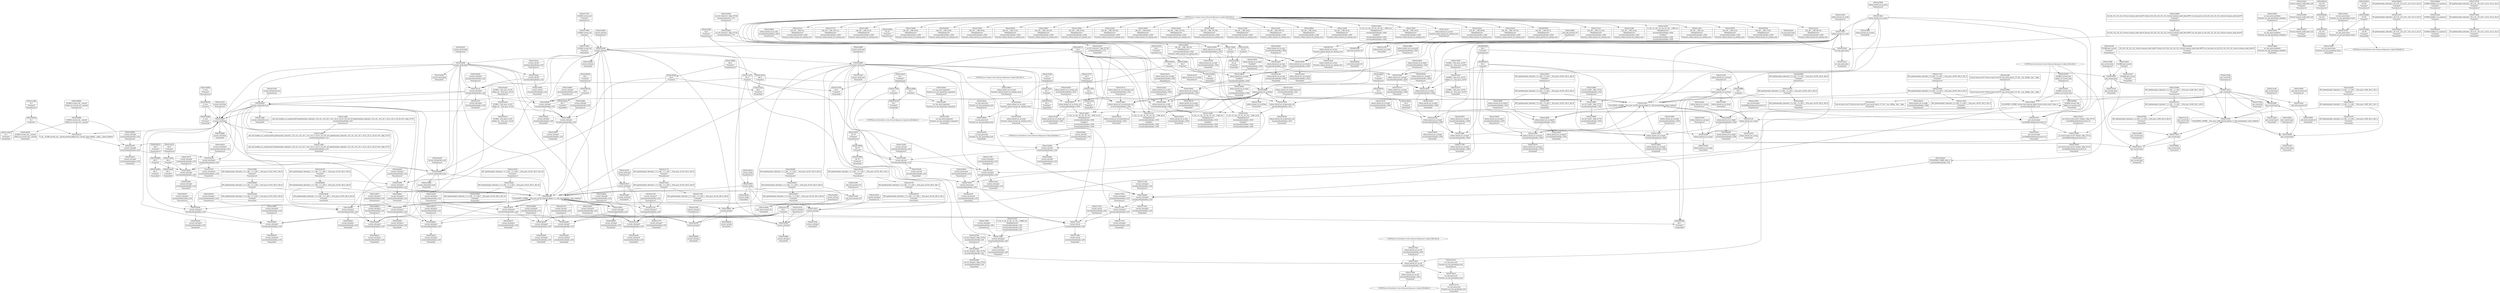 digraph {
	CE0x413f8d0 [shape=record,shape=Mrecord,label="{CE0x413f8d0|current_sid:tmp5|security/selinux/hooks.c,218|*SummSource*}"]
	CE0x413b1a0 [shape=record,shape=Mrecord,label="{CE0x413b1a0|selinux_kernel_act_as:tmp3|security/selinux/hooks.c,3520|*SummSink*}"]
	CE0x41396e0 [shape=record,shape=Mrecord,label="{CE0x41396e0|selinux_kernel_act_as:call1|security/selinux/hooks.c,3524|*SummSource*}"]
	CE0x4164e10 [shape=record,shape=Mrecord,label="{CE0x4164e10|i64_5|*Constant*|*SummSource*}"]
	CE0x413eb40 [shape=record,shape=Mrecord,label="{CE0x413eb40|i64_4|*Constant*|*SummSink*}"]
	CE0x4123a70 [shape=record,shape=Mrecord,label="{CE0x4123a70|i64*_getelementptr_inbounds_(_2_x_i64_,_2_x_i64_*___llvm_gcov_ctr98,_i64_0,_i64_1)|*Constant*|*SummSink*}"]
	"CONST[source:2(external),value:2(dynamic)][purpose:{subject}][SrcIdx:2]"
	"CONST[source:1(input),value:2(dynamic)][purpose:{object}][SrcIdx:1]"
	CE0x411b400 [shape=record,shape=Mrecord,label="{CE0x411b400|4:_i32,_12:_i32,_16:_i32,_20:_i32,_:_CME_8,12_|*MultipleSource*|security/selinux/hooks.c,3529|*LoadInst*|security/selinux/hooks.c,3520|security/selinux/hooks.c,3520}"]
	CE0x417bc00 [shape=record,shape=Mrecord,label="{CE0x417bc00|current_sid:cred|security/selinux/hooks.c,218|*SummSource*}"]
	CE0x4138d70 [shape=record,shape=Mrecord,label="{CE0x4138d70|avc_has_perm:auditdata|Function::avc_has_perm&Arg::auditdata::|*SummSource*}"]
	CE0x4148a80 [shape=record,shape=Mrecord,label="{CE0x4148a80|selinux_kernel_act_as:tmp8|security/selinux/hooks.c,3529|*SummSink*}"]
	CE0x4142fe0 [shape=record,shape=Mrecord,label="{CE0x4142fe0|current_sid:tmp13|security/selinux/hooks.c,218|*SummSink*}"]
	CE0x41724c0 [shape=record,shape=Mrecord,label="{CE0x41724c0|get_current:bb}"]
	CE0x41220f0 [shape=record,shape=Mrecord,label="{CE0x41220f0|avc_has_perm:requested|Function::avc_has_perm&Arg::requested::}"]
	CE0x4117d30 [shape=record,shape=Mrecord,label="{CE0x4117d30|i64*_getelementptr_inbounds_(_5_x_i64_,_5_x_i64_*___llvm_gcov_ctr276,_i64_0,_i64_3)|*Constant*|*SummSink*}"]
	CE0x414a1f0 [shape=record,shape=Mrecord,label="{CE0x414a1f0|current_sid:security|security/selinux/hooks.c,218|*SummSink*}"]
	CE0x4186b30 [shape=record,shape=Mrecord,label="{CE0x4186b30|i64*_getelementptr_inbounds_(_2_x_i64_,_2_x_i64_*___llvm_gcov_ctr98,_i64_0,_i64_1)|*Constant*}"]
	CE0x4140dd0 [shape=record,shape=Mrecord,label="{CE0x4140dd0|current_sid:tmp4|security/selinux/hooks.c,218|*SummSource*}"]
	CE0x416d0c0 [shape=record,shape=Mrecord,label="{CE0x416d0c0|i64*_getelementptr_inbounds_(_11_x_i64_,_11_x_i64_*___llvm_gcov_ctr125,_i64_0,_i64_0)|*Constant*}"]
	"CONST[source:0(mediator),value:0(static)][purpose:{operation}][SnkIdx:3]"
	CE0x4132b10 [shape=record,shape=Mrecord,label="{CE0x4132b10|i32_1|*Constant*|*SummSource*}"]
	CE0x41256a0 [shape=record,shape=Mrecord,label="{CE0x41256a0|selinux_kernel_act_as:tmp4|security/selinux/hooks.c,3528|*SummSource*}"]
	CE0x4123df0 [shape=record,shape=Mrecord,label="{CE0x4123df0|get_current:tmp1|*SummSink*}"]
	CE0x411b820 [shape=record,shape=Mrecord,label="{CE0x411b820|4:_i32,_12:_i32,_16:_i32,_20:_i32,_:_CME_12,16_|*MultipleSource*|security/selinux/hooks.c,3529|*LoadInst*|security/selinux/hooks.c,3520|security/selinux/hooks.c,3520}"]
	CE0x4126620 [shape=record,shape=Mrecord,label="{CE0x4126620|_ret_i32_%tmp24,_!dbg_!27742|security/selinux/hooks.c,220}"]
	CE0x41444c0 [shape=record,shape=Mrecord,label="{CE0x41444c0|current_sid:tmp8|security/selinux/hooks.c,218|*SummSink*}"]
	CE0x411fd00 [shape=record,shape=Mrecord,label="{CE0x411fd00|selinux_kernel_act_as:call|security/selinux/hooks.c,3521|*SummSink*}"]
	CE0x4118a20 [shape=record,shape=Mrecord,label="{CE0x4118a20|selinux_kernel_act_as:sid2|security/selinux/hooks.c,3529|*SummSource*}"]
	CE0x4166d40 [shape=record,shape=Mrecord,label="{CE0x4166d40|i32_218|*Constant*}"]
	CE0x41253c0 [shape=record,shape=Mrecord,label="{CE0x41253c0|i64_0|*Constant*}"]
	"CONST[source:0(mediator),value:2(dynamic)][purpose:{object}][SnkIdx:1]"
	CE0x4124810 [shape=record,shape=Mrecord,label="{CE0x4124810|i16_48|*Constant*|*SummSource*}"]
	CE0x4139120 [shape=record,shape=Mrecord,label="{CE0x4139120|selinux_kernel_act_as:tmp6|security/selinux/hooks.c,3528|*SummSource*}"]
	CE0x4147a30 [shape=record,shape=Mrecord,label="{CE0x4147a30|4:_i32,_12:_i32,_16:_i32,_20:_i32,_:_CME_20,24_|*MultipleSource*|security/selinux/hooks.c,3529|*LoadInst*|security/selinux/hooks.c,3520|security/selinux/hooks.c,3520}"]
	CE0x4124160 [shape=record,shape=Mrecord,label="{CE0x4124160|selinux_kernel_act_as:bb|*SummSource*}"]
	CE0x416aae0 [shape=record,shape=Mrecord,label="{CE0x416aae0|current_sid:land.lhs.true}"]
	CE0x411ca60 [shape=record,shape=Mrecord,label="{CE0x411ca60|i32_(i32,_i32,_i16,_i32,_%struct.common_audit_data*)*_bitcast_(i32_(i32,_i32,_i16,_i32,_%struct.common_audit_data.495*)*_avc_has_perm_to_i32_(i32,_i32,_i16,_i32,_%struct.common_audit_data*)*)|*Constant*}"]
	CE0x412d270 [shape=record,shape=Mrecord,label="{CE0x412d270|current_sid:tmp19|security/selinux/hooks.c,218|*SummSink*}"]
	CE0x4134fa0 [shape=record,shape=Mrecord,label="{CE0x4134fa0|128:_i8*,_:_CRE_44,48_|*MultipleSource*|security/selinux/hooks.c,3520|Function::selinux_kernel_act_as&Arg::new::}"]
	CE0x41484e0 [shape=record,shape=Mrecord,label="{CE0x41484e0|i32_4|*Constant*|*SummSource*}"]
	CE0x4142630 [shape=record,shape=Mrecord,label="{CE0x4142630|current_sid:tmp14|security/selinux/hooks.c,218|*SummSink*}"]
	CE0x416b830 [shape=record,shape=Mrecord,label="{CE0x416b830|current_sid:tmp6|security/selinux/hooks.c,218|*SummSink*}"]
	CE0x412d150 [shape=record,shape=Mrecord,label="{CE0x412d150|i64*_getelementptr_inbounds_(_11_x_i64_,_11_x_i64_*___llvm_gcov_ctr125,_i64_0,_i64_10)|*Constant*|*SummSource*}"]
	CE0x4171400 [shape=record,shape=Mrecord,label="{CE0x4171400|current_sid:tmp22|security/selinux/hooks.c,218|*SummSink*}"]
	CE0x413f040 [shape=record,shape=Mrecord,label="{CE0x413f040|current_sid:tmp9|security/selinux/hooks.c,218}"]
	CE0x41688e0 [shape=record,shape=Mrecord,label="{CE0x41688e0|current_sid:tmp12|security/selinux/hooks.c,218|*SummSource*}"]
	CE0x417b1e0 [shape=record,shape=Mrecord,label="{CE0x417b1e0|get_current:entry|*SummSink*}"]
	CE0x4140ed0 [shape=record,shape=Mrecord,label="{CE0x4140ed0|current_sid:tmp4|security/selinux/hooks.c,218|*SummSink*}"]
	CE0x413ce00 [shape=record,shape=Mrecord,label="{CE0x413ce00|_call_void_mcount()_#3}"]
	CE0x412f030 [shape=record,shape=Mrecord,label="{CE0x412f030|i64*_getelementptr_inbounds_(_5_x_i64_,_5_x_i64_*___llvm_gcov_ctr276,_i64_0,_i64_4)|*Constant*}"]
	CE0x41a9380 [shape=record,shape=Mrecord,label="{CE0x41a9380|get_current:tmp1|*SummSource*}"]
	CE0x4148100 [shape=record,shape=Mrecord,label="{CE0x4148100|selinux_kernel_act_as:create_sid|security/selinux/hooks.c,3530|*SummSource*}"]
	CE0x41189b0 [shape=record,shape=Mrecord,label="{CE0x41189b0|selinux_kernel_act_as:sid2|security/selinux/hooks.c,3529}"]
	CE0x411ad00 [shape=record,shape=Mrecord,label="{CE0x411ad00|get_current:tmp3|*SummSink*}"]
	CE0x414c620 [shape=record,shape=Mrecord,label="{CE0x414c620|current_sid:if.then}"]
	CE0x4121300 [shape=record,shape=Mrecord,label="{CE0x4121300|i64*_getelementptr_inbounds_(_11_x_i64_,_11_x_i64_*___llvm_gcov_ctr125,_i64_0,_i64_9)|*Constant*|*SummSink*}"]
	CE0x412f7f0 [shape=record,shape=Mrecord,label="{CE0x412f7f0|i64*_getelementptr_inbounds_(_5_x_i64_,_5_x_i64_*___llvm_gcov_ctr276,_i64_0,_i64_4)|*Constant*|*SummSink*}"]
	CE0x4169410 [shape=record,shape=Mrecord,label="{CE0x4169410|i64_2|*Constant*}"]
	CE0x41184f0 [shape=record,shape=Mrecord,label="{CE0x41184f0|selinux_kernel_act_as:tmp9|security/selinux/hooks.c,3529|*SummSource*}"]
	CE0x41367d0 [shape=record,shape=Mrecord,label="{CE0x41367d0|selinux_kernel_act_as:secid|Function::selinux_kernel_act_as&Arg::secid::|*SummSink*}"]
	CE0x4166bc0 [shape=record,shape=Mrecord,label="{CE0x4166bc0|i8*_getelementptr_inbounds_(_25_x_i8_,_25_x_i8_*_.str3,_i32_0,_i32_0)|*Constant*|*SummSink*}"]
	CE0x413a0c0 [shape=record,shape=Mrecord,label="{CE0x413a0c0|128:_i8*,_:_CRE_88,89_|*MultipleSource*|security/selinux/hooks.c,3520|Function::selinux_kernel_act_as&Arg::new::}"]
	CE0x41460f0 [shape=record,shape=Mrecord,label="{CE0x41460f0|current_sid:tmp16|security/selinux/hooks.c,218|*SummSource*}"]
	CE0x4144670 [shape=record,shape=Mrecord,label="{CE0x4144670|current_sid:tobool1|security/selinux/hooks.c,218|*SummSource*}"]
	CE0x413dce0 [shape=record,shape=Mrecord,label="{CE0x413dce0|128:_i8*,_:_CRE_136,144_|*MultipleSource*|security/selinux/hooks.c,3520|Function::selinux_kernel_act_as&Arg::new::}"]
	CE0x4122cb0 [shape=record,shape=Mrecord,label="{CE0x4122cb0|avc_has_perm:entry|*SummSource*}"]
	CE0x413aca0 [shape=record,shape=Mrecord,label="{CE0x413aca0|selinux_kernel_act_as:new|Function::selinux_kernel_act_as&Arg::new::|*SummSource*}"]
	CE0x4139a80 [shape=record,shape=Mrecord,label="{CE0x4139a80|i32_(i32,_i32,_i16,_i32,_%struct.common_audit_data*)*_bitcast_(i32_(i32,_i32,_i16,_i32,_%struct.common_audit_data.495*)*_avc_has_perm_to_i32_(i32,_i32,_i16,_i32,_%struct.common_audit_data*)*)|*Constant*|*SummSink*}"]
	CE0x56d7850 [shape=record,shape=Mrecord,label="{CE0x56d7850|128:_i8*,_:_CRE_64,72_|*MultipleSource*|security/selinux/hooks.c,3520|Function::selinux_kernel_act_as&Arg::new::}"]
	CE0x5629680 [shape=record,shape=Mrecord,label="{CE0x5629680|i64*_getelementptr_inbounds_(_5_x_i64_,_5_x_i64_*___llvm_gcov_ctr276,_i64_0,_i64_0)|*Constant*|*SummSource*}"]
	CE0x4130800 [shape=record,shape=Mrecord,label="{CE0x4130800|_ret_i32_%call1,_!dbg_!27735|security/selinux/hooks.c,3534|*SummSink*}"]
	CE0x4168f90 [shape=record,shape=Mrecord,label="{CE0x4168f90|i64_1|*Constant*}"]
	CE0x41372c0 [shape=record,shape=Mrecord,label="{CE0x41372c0|128:_i8*,_:_CRE_112,120_|*MultipleSource*|security/selinux/hooks.c,3520|Function::selinux_kernel_act_as&Arg::new::}"]
	CE0x41478c0 [shape=record,shape=Mrecord,label="{CE0x41478c0|4:_i32,_12:_i32,_16:_i32,_20:_i32,_:_CME_16,20_|*MultipleSource*|security/selinux/hooks.c,3529|*LoadInst*|security/selinux/hooks.c,3520|security/selinux/hooks.c,3520}"]
	CE0x4172b00 [shape=record,shape=Mrecord,label="{CE0x4172b00|current_sid:tmp24|security/selinux/hooks.c,220}"]
	CE0x412e8c0 [shape=record,shape=Mrecord,label="{CE0x412e8c0|current_sid:tmp18|security/selinux/hooks.c,218|*SummSource*}"]
	CE0x4130370 [shape=record,shape=Mrecord,label="{CE0x4130370|selinux_kernel_act_as:tmp11|security/selinux/hooks.c,3534|*SummSink*}"]
	CE0x4145910 [shape=record,shape=Mrecord,label="{CE0x4145910|get_current:tmp4|./arch/x86/include/asm/current.h,14|*SummSink*}"]
	CE0x411a8f0 [shape=record,shape=Mrecord,label="{CE0x411a8f0|_call_void_lockdep_rcu_suspicious(i8*_getelementptr_inbounds_(_25_x_i8_,_25_x_i8_*_.str3,_i32_0,_i32_0),_i32_218,_i8*_getelementptr_inbounds_(_45_x_i8_,_45_x_i8_*_.str12,_i32_0,_i32_0))_#10,_!dbg_!27727|security/selinux/hooks.c,218|*SummSource*}"]
	"CONST[source:0(mediator),value:2(dynamic)][purpose:{subject}][SrcIdx:4]"
	CE0x4167d10 [shape=record,shape=Mrecord,label="{CE0x4167d10|get_current:tmp4|./arch/x86/include/asm/current.h,14}"]
	CE0x4121da0 [shape=record,shape=Mrecord,label="{CE0x4121da0|selinux_kernel_act_as:tmp|*SummSource*}"]
	CE0x4143a40 [shape=record,shape=Mrecord,label="{CE0x4143a40|current_sid:do.end|*SummSink*}"]
	CE0x411ed80 [shape=record,shape=Mrecord,label="{CE0x411ed80|128:_i8*,_:_CRE_24,28_|*MultipleSource*|security/selinux/hooks.c,3520|Function::selinux_kernel_act_as&Arg::new::}"]
	CE0x4143c50 [shape=record,shape=Mrecord,label="{CE0x4143c50|current_sid:if.end|*SummSource*}"]
	CE0x4167050 [shape=record,shape=Mrecord,label="{CE0x4167050|i32_218|*Constant*|*SummSink*}"]
	CE0x4123760 [shape=record,shape=Mrecord,label="{CE0x4123760|i32_0|*Constant*|*SummSink*}"]
	CE0x4113b50 [shape=record,shape=Mrecord,label="{CE0x4113b50|selinux_kernel_act_as:if.then|*SummSink*}"]
	CE0x41692a0 [shape=record,shape=Mrecord,label="{CE0x41692a0|i64_3|*Constant*|*SummSink*}"]
	CE0x411b180 [shape=record,shape=Mrecord,label="{CE0x411b180|4:_i32,_12:_i32,_16:_i32,_20:_i32,_:_CME_0,4_|*MultipleSource*|security/selinux/hooks.c,3529|*LoadInst*|security/selinux/hooks.c,3520|security/selinux/hooks.c,3520}"]
	CE0x4136920 [shape=record,shape=Mrecord,label="{CE0x4136920|avc_has_perm:tsid|Function::avc_has_perm&Arg::tsid::}"]
	CE0x414bfc0 [shape=record,shape=Mrecord,label="{CE0x414bfc0|get_current:tmp2|*SummSource*}"]
	CE0x416d850 [shape=record,shape=Mrecord,label="{CE0x416d850|GLOBAL:current_sid.__warned|Global_var:current_sid.__warned|*SummSource*}"]
	CE0x417bb00 [shape=record,shape=Mrecord,label="{CE0x417bb00|COLLAPSED:_GCMRE_current_task_external_global_%struct.task_struct*:_elem_0::|security/selinux/hooks.c,218}"]
	CE0x4181a70 [shape=record,shape=Mrecord,label="{CE0x4181a70|i64*_getelementptr_inbounds_(_2_x_i64_,_2_x_i64_*___llvm_gcov_ctr98,_i64_0,_i64_0)|*Constant*}"]
	CE0x4164b80 [shape=record,shape=Mrecord,label="{CE0x4164b80|i64_5|*Constant*}"]
	CE0x412e1b0 [shape=record,shape=Mrecord,label="{CE0x412e1b0|GLOBAL:get_current|*Constant*|*SummSource*}"]
	CE0x4123d80 [shape=record,shape=Mrecord,label="{CE0x4123d80|selinux_kernel_act_as:entry|*SummSource*}"]
	CE0x41252b0 [shape=record,shape=Mrecord,label="{CE0x41252b0|i64_2|*Constant*|*SummSink*}"]
	CE0x4135f30 [shape=record,shape=Mrecord,label="{CE0x4135f30|GLOBAL:__llvm_gcov_ctr276|Global_var:__llvm_gcov_ctr276|*SummSource*}"]
	CE0x4166340 [shape=record,shape=Mrecord,label="{CE0x4166340|i1_true|*Constant*}"]
	CE0x411e010 [shape=record,shape=Mrecord,label="{CE0x411e010|128:_i8*,_:_CRE_4,8_|*MultipleSource*|security/selinux/hooks.c,3520|Function::selinux_kernel_act_as&Arg::new::}"]
	CE0x4167bf0 [shape=record,shape=Mrecord,label="{CE0x4167bf0|i64*_getelementptr_inbounds_(_2_x_i64_,_2_x_i64_*___llvm_gcov_ctr98,_i64_0,_i64_0)|*Constant*|*SummSink*}"]
	CE0x4136ae0 [shape=record,shape=Mrecord,label="{CE0x4136ae0|avc_has_perm:tsid|Function::avc_has_perm&Arg::tsid::|*SummSource*}"]
	CE0x410d440 [shape=record,shape=Mrecord,label="{CE0x410d440|current_sid:tmp12|security/selinux/hooks.c,218}"]
	CE0x6091a60 [shape=record,shape=Mrecord,label="{CE0x6091a60|_call_void_mcount()_#3}"]
	CE0x4172810 [shape=record,shape=Mrecord,label="{CE0x4172810|get_current:tmp}"]
	CE0x412ea40 [shape=record,shape=Mrecord,label="{CE0x412ea40|current_sid:tmp18|security/selinux/hooks.c,218|*SummSink*}"]
	CE0x4169120 [shape=record,shape=Mrecord,label="{CE0x4169120|i64_3|*Constant*}"]
	CE0x416bfb0 [shape=record,shape=Mrecord,label="{CE0x416bfb0|current_sid:tmp}"]
	CE0x41459b0 [shape=record,shape=Mrecord,label="{CE0x41459b0|%struct.task_struct*_(%struct.task_struct**)*_asm_movq_%gs:$_1:P_,$0_,_r,im,_dirflag_,_fpsr_,_flags_}"]
	CE0x4169190 [shape=record,shape=Mrecord,label="{CE0x4169190|i64_3|*Constant*|*SummSource*}"]
	CE0x4124ee0 [shape=record,shape=Mrecord,label="{CE0x4124ee0|selinux_kernel_act_as:cmp|security/selinux/hooks.c,3528}"]
	CE0x41306f0 [shape=record,shape=Mrecord,label="{CE0x41306f0|_ret_i32_%call1,_!dbg_!27735|security/selinux/hooks.c,3534|*SummSource*}"]
	CE0x4121e10 [shape=record,shape=Mrecord,label="{CE0x4121e10|i32_1|*Constant*|*SummSink*}"]
	CE0x41254e0 [shape=record,shape=Mrecord,label="{CE0x41254e0|selinux_kernel_act_as:tmp4|security/selinux/hooks.c,3528}"]
	CE0x413f240 [shape=record,shape=Mrecord,label="{CE0x413f240|current_sid:tmp9|security/selinux/hooks.c,218|*SummSink*}"]
	CE0x4168a10 [shape=record,shape=Mrecord,label="{CE0x4168a10|current_sid:tmp12|security/selinux/hooks.c,218|*SummSink*}"]
	CE0x4121cc0 [shape=record,shape=Mrecord,label="{CE0x4121cc0|selinux_kernel_act_as:tmp}"]
	CE0x4122940 [shape=record,shape=Mrecord,label="{CE0x4122940|avc_has_perm:entry}"]
	CE0x413b4c0 [shape=record,shape=Mrecord,label="{CE0x413b4c0|_ret_i32_%retval.0,_!dbg_!27728|security/selinux/avc.c,775|*SummSink*}"]
	CE0x41246b0 [shape=record,shape=Mrecord,label="{CE0x41246b0|i16_48|*Constant*}"]
	CE0x410ce60 [shape=record,shape=Mrecord,label="{CE0x410ce60|%struct.task_struct*_(%struct.task_struct**)*_asm_movq_%gs:$_1:P_,$0_,_r,im,_dirflag_,_fpsr_,_flags_|*SummSink*}"]
	CE0x412f110 [shape=record,shape=Mrecord,label="{CE0x412f110|selinux_kernel_act_as:sockcreate_sid|security/selinux/hooks.c,3532|*SummSource*}"]
	CE0x4141e10 [shape=record,shape=Mrecord,label="{CE0x4141e10|current_sid:tobool|security/selinux/hooks.c,218}"]
	CE0x413a530 [shape=record,shape=Mrecord,label="{CE0x413a530|selinux_kernel_act_as:tmp|*SummSink*}"]
	CE0x4123030 [shape=record,shape=Mrecord,label="{CE0x4123030|i64*_getelementptr_inbounds_(_5_x_i64_,_5_x_i64_*___llvm_gcov_ctr276,_i64_0,_i64_0)|*Constant*}"]
	CE0x413ea70 [shape=record,shape=Mrecord,label="{CE0x413ea70|i64_4|*Constant*|*SummSource*}"]
	CE0x4119330 [shape=record,shape=Mrecord,label="{CE0x4119330|current_sid:tmp2|*SummSource*}"]
	CE0x413d050 [shape=record,shape=Mrecord,label="{CE0x413d050|_call_void_mcount()_#3|*SummSink*}"]
	CE0x41397f0 [shape=record,shape=Mrecord,label="{CE0x41397f0|selinux_kernel_act_as:call1|security/selinux/hooks.c,3524|*SummSink*}"]
	CE0x413ea00 [shape=record,shape=Mrecord,label="{CE0x413ea00|i64_4|*Constant*}"]
	CE0x4168b40 [shape=record,shape=Mrecord,label="{CE0x4168b40|i64*_getelementptr_inbounds_(_11_x_i64_,_11_x_i64_*___llvm_gcov_ctr125,_i64_0,_i64_6)|*Constant*}"]
	CE0x4172ce0 [shape=record,shape=Mrecord,label="{CE0x4172ce0|current_sid:tmp24|security/selinux/hooks.c,220|*SummSink*}"]
	CE0x416de90 [shape=record,shape=Mrecord,label="{CE0x416de90|current_sid:tmp10|security/selinux/hooks.c,218|*SummSource*}"]
	CE0x41327b0 [shape=record,shape=Mrecord,label="{CE0x41327b0|avc_has_perm:tclass|Function::avc_has_perm&Arg::tclass::|*SummSource*}"]
	CE0x4166020 [shape=record,shape=Mrecord,label="{CE0x4166020|current_sid:tmp14|security/selinux/hooks.c,218}"]
	CE0x4135ac0 [shape=record,shape=Mrecord,label="{CE0x4135ac0|i64_0|*Constant*|*SummSink*}"]
	CE0x4142340 [shape=record,shape=Mrecord,label="{CE0x4142340|GLOBAL:current_task|Global_var:current_task|*SummSource*}"]
	CE0x4120b70 [shape=record,shape=Mrecord,label="{CE0x4120b70|selinux_kernel_act_as:tmp7|security/selinux/hooks.c,3528|*SummSource*}"]
	CE0x412e5a0 [shape=record,shape=Mrecord,label="{CE0x412e5a0|i32_5|*Constant*|*SummSink*}"]
	CE0x4149eb0 [shape=record,shape=Mrecord,label="{CE0x4149eb0|current_sid:security|security/selinux/hooks.c,218|*SummSource*}"]
	CE0x410d570 [shape=record,shape=Mrecord,label="{CE0x410d570|128:_i8*,_:_CRE_8,16_|*MultipleSource*|security/selinux/hooks.c,3520|Function::selinux_kernel_act_as&Arg::new::}"]
	CE0x4135c70 [shape=record,shape=Mrecord,label="{CE0x4135c70|GLOBAL:__llvm_gcov_ctr276|Global_var:__llvm_gcov_ctr276|*SummSink*}"]
	CE0x416c720 [shape=record,shape=Mrecord,label="{CE0x416c720|current_sid:tmp7|security/selinux/hooks.c,218|*SummSource*}"]
	CE0x4124550 [shape=record,shape=Mrecord,label="{CE0x4124550|avc_has_perm:tsid|Function::avc_has_perm&Arg::tsid::|*SummSink*}"]
	CE0x4169380 [shape=record,shape=Mrecord,label="{CE0x4169380|i64_0|*Constant*}"]
	CE0x410b980 [shape=record,shape=Mrecord,label="{CE0x410b980|i64*_getelementptr_inbounds_(_11_x_i64_,_11_x_i64_*___llvm_gcov_ctr125,_i64_0,_i64_8)|*Constant*}"]
	CE0x4123f90 [shape=record,shape=Mrecord,label="{CE0x4123f90|selinux_kernel_act_as:entry|*SummSink*}"]
	CE0x412f0a0 [shape=record,shape=Mrecord,label="{CE0x412f0a0|selinux_kernel_act_as:sockcreate_sid|security/selinux/hooks.c,3532}"]
	CE0x413c0e0 [shape=record,shape=Mrecord,label="{CE0x413c0e0|GLOBAL:lockdep_rcu_suspicious|*Constant*}"]
	CE0x417b900 [shape=record,shape=Mrecord,label="{CE0x417b900|i32_78|*Constant*|*SummSink*}"]
	CE0x4124300 [shape=record,shape=Mrecord,label="{CE0x4124300|get_current:tmp4|./arch/x86/include/asm/current.h,14|*SummSource*}"]
	CE0x4131110 [shape=record,shape=Mrecord,label="{CE0x4131110|avc_has_perm:ssid|Function::avc_has_perm&Arg::ssid::|*SummSink*}"]
	CE0x416dfc0 [shape=record,shape=Mrecord,label="{CE0x416dfc0|current_sid:tmp10|security/selinux/hooks.c,218|*SummSink*}"]
	CE0x41450f0 [shape=record,shape=Mrecord,label="{CE0x41450f0|get_current:tmp3}"]
	CE0x4135e50 [shape=record,shape=Mrecord,label="{CE0x4135e50|selinux_kernel_act_as:tmp5|security/selinux/hooks.c,3528}"]
	CE0x4169940 [shape=record,shape=Mrecord,label="{CE0x4169940|current_sid:tmp1|*SummSink*}"]
	CE0x411adc0 [shape=record,shape=Mrecord,label="{CE0x411adc0|_call_void_mcount()_#3}"]
	CE0x4124d40 [shape=record,shape=Mrecord,label="{CE0x4124d40|i64_2|*Constant*}"]
	CE0x4122080 [shape=record,shape=Mrecord,label="{CE0x4122080|%struct.common_audit_data*_null|*Constant*}"]
	CE0x41186a0 [shape=record,shape=Mrecord,label="{CE0x41186a0|selinux_kernel_act_as:tmp9|security/selinux/hooks.c,3529|*SummSink*}"]
	CE0x413f550 [shape=record,shape=Mrecord,label="{CE0x413f550|_call_void_mcount()_#3|*SummSink*}"]
	CE0x416c8a0 [shape=record,shape=Mrecord,label="{CE0x416c8a0|current_sid:tmp7|security/selinux/hooks.c,218|*SummSink*}"]
	CE0x4143d50 [shape=record,shape=Mrecord,label="{CE0x4143d50|current_sid:if.end|*SummSink*}"]
	CE0x4138de0 [shape=record,shape=Mrecord,label="{CE0x4138de0|selinux_kernel_act_as:tmp2|*LoadInst*|security/selinux/hooks.c,3520}"]
	CE0x416c090 [shape=record,shape=Mrecord,label="{CE0x416c090|current_sid:tmp|*SummSource*}"]
	CE0x412f1e0 [shape=record,shape=Mrecord,label="{CE0x412f1e0|selinux_kernel_act_as:sockcreate_sid|security/selinux/hooks.c,3532|*SummSink*}"]
	CE0x416aa40 [shape=record,shape=Mrecord,label="{CE0x416aa40|current_sid:land.lhs.true2|*SummSource*}"]
	CE0x410d150 [shape=record,shape=Mrecord,label="{CE0x410d150|current_sid:tmp11|security/selinux/hooks.c,218|*SummSource*}"]
	CE0x56d79e0 [shape=record,shape=Mrecord,label="{CE0x56d79e0|128:_i8*,_:_CRE_72,80_|*MultipleSource*|security/selinux/hooks.c,3520|Function::selinux_kernel_act_as&Arg::new::}"]
	CE0x417bcd0 [shape=record,shape=Mrecord,label="{CE0x417bcd0|current_sid:cred|security/selinux/hooks.c,218|*SummSink*}"]
	CE0x4121770 [shape=record,shape=Mrecord,label="{CE0x4121770|current_sid:tmp17|security/selinux/hooks.c,218|*SummSink*}"]
	CE0x4148790 [shape=record,shape=Mrecord,label="{CE0x4148790|selinux_kernel_act_as:keycreate_sid|security/selinux/hooks.c,3531|*SummSink*}"]
	CE0x416cf10 [shape=record,shape=Mrecord,label="{CE0x416cf10|current_sid:do.body|*SummSource*}"]
	CE0x413a1e0 [shape=record,shape=Mrecord,label="{CE0x413a1e0|128:_i8*,_:_CRE_96,104_|*MultipleSource*|security/selinux/hooks.c,3520|Function::selinux_kernel_act_as&Arg::new::}"]
	CE0x4132d20 [shape=record,shape=Mrecord,label="{CE0x4132d20|i64*_getelementptr_inbounds_(_5_x_i64_,_5_x_i64_*___llvm_gcov_ctr276,_i64_0,_i64_0)|*Constant*|*SummSink*}"]
	CE0x4166a70 [shape=record,shape=Mrecord,label="{CE0x4166a70|GLOBAL:lockdep_rcu_suspicious|*Constant*|*SummSink*}"]
	CE0x416bd90 [shape=record,shape=Mrecord,label="{CE0x416bd90|i64*_getelementptr_inbounds_(_11_x_i64_,_11_x_i64_*___llvm_gcov_ctr125,_i64_0,_i64_0)|*Constant*|*SummSource*}"]
	CE0x41661c0 [shape=record,shape=Mrecord,label="{CE0x41661c0|current_sid:tmp14|security/selinux/hooks.c,218|*SummSource*}"]
	CE0x41322d0 [shape=record,shape=Mrecord,label="{CE0x41322d0|i32_22|*Constant*|*SummSink*}"]
	CE0x41463a0 [shape=record,shape=Mrecord,label="{CE0x41463a0|i8_1|*Constant*}"]
	CE0x41300f0 [shape=record,shape=Mrecord,label="{CE0x41300f0|selinux_kernel_act_as:tmp11|security/selinux/hooks.c,3534}"]
	CE0x41264b0 [shape=record,shape=Mrecord,label="{CE0x41264b0|current_sid:entry|*SummSource*}"]
	CE0x41227c0 [shape=record,shape=Mrecord,label="{CE0x41227c0|128:_i8*,_:_CRE_0,4_|*MultipleSource*|security/selinux/hooks.c,3520|Function::selinux_kernel_act_as&Arg::new::}"]
	CE0x414c030 [shape=record,shape=Mrecord,label="{CE0x414c030|get_current:tmp2|*SummSink*}"]
	CE0x6091980 [shape=record,shape=Mrecord,label="{CE0x6091980|i64_1|*Constant*|*SummSource*}"]
	CE0x4119ca0 [shape=record,shape=Mrecord,label="{CE0x4119ca0|current_sid:call|security/selinux/hooks.c,218|*SummSource*}"]
	CE0x4169c20 [shape=record,shape=Mrecord,label="{CE0x4169c20|i64*_getelementptr_inbounds_(_11_x_i64_,_11_x_i64_*___llvm_gcov_ctr125,_i64_0,_i64_1)|*Constant*|*SummSink*}"]
	CE0x417b890 [shape=record,shape=Mrecord,label="{CE0x417b890|i32_78|*Constant*}"]
	CE0x41249b0 [shape=record,shape=Mrecord,label="{CE0x41249b0|i32_1|*Constant*}"]
	CE0x4168f20 [shape=record,shape=Mrecord,label="{CE0x4168f20|get_current:tmp|*SummSink*}"]
	CE0x41388e0 [shape=record,shape=Mrecord,label="{CE0x41388e0|avc_has_perm:auditdata|Function::avc_has_perm&Arg::auditdata::|*SummSink*}"]
	CE0x410c850 [shape=record,shape=Mrecord,label="{CE0x410c850|current_sid:tmp1}"]
	CE0x413e990 [shape=record,shape=Mrecord,label="{CE0x413e990|current_sid:tmp10|security/selinux/hooks.c,218}"]
	CE0x4117600 [shape=record,shape=Mrecord,label="{CE0x4117600|i32_5|*Constant*}"]
	CE0x4140140 [shape=record,shape=Mrecord,label="{CE0x4140140|i64*_getelementptr_inbounds_(_11_x_i64_,_11_x_i64_*___llvm_gcov_ctr125,_i64_0,_i64_6)|*Constant*|*SummSource*}"]
	CE0x4166b20 [shape=record,shape=Mrecord,label="{CE0x4166b20|i8*_getelementptr_inbounds_(_25_x_i8_,_25_x_i8_*_.str3,_i32_0,_i32_0)|*Constant*|*SummSource*}"]
	CE0x41208f0 [shape=record,shape=Mrecord,label="{CE0x41208f0|selinux_kernel_act_as:tmp7|security/selinux/hooks.c,3528}"]
	CE0x4118ce0 [shape=record,shape=Mrecord,label="{CE0x4118ce0|i32_3|*Constant*}"]
	CE0x414a0a0 [shape=record,shape=Mrecord,label="{CE0x414a0a0|COLLAPSED:_CMRE:_elem_0::|security/selinux/hooks.c,218}"]
	CE0x4137130 [shape=record,shape=Mrecord,label="{CE0x4137130|128:_i8*,_:_CRE_104,112_|*MultipleSource*|security/selinux/hooks.c,3520|Function::selinux_kernel_act_as&Arg::new::}"]
	CE0x411a880 [shape=record,shape=Mrecord,label="{CE0x411a880|_call_void_lockdep_rcu_suspicious(i8*_getelementptr_inbounds_(_25_x_i8_,_25_x_i8_*_.str3,_i32_0,_i32_0),_i32_218,_i8*_getelementptr_inbounds_(_45_x_i8_,_45_x_i8_*_.str12,_i32_0,_i32_0))_#10,_!dbg_!27727|security/selinux/hooks.c,218}"]
	CE0x4171620 [shape=record,shape=Mrecord,label="{CE0x4171620|current_sid:tmp23|security/selinux/hooks.c,218|*SummSource*}"]
	CE0x4171b50 [shape=record,shape=Mrecord,label="{CE0x4171b50|i32_1|*Constant*}"]
	CE0x4147e80 [shape=record,shape=Mrecord,label="{CE0x4147e80|selinux_kernel_act_as:create_sid|security/selinux/hooks.c,3530|*SummSink*}"]
	CE0x413b6a0 [shape=record,shape=Mrecord,label="{CE0x413b6a0|selinux_kernel_act_as:cmp|security/selinux/hooks.c,3528|*SummSource*}"]
	CE0x416c020 [shape=record,shape=Mrecord,label="{CE0x416c020|COLLAPSED:_GCMRE___llvm_gcov_ctr125_internal_global_11_x_i64_zeroinitializer:_elem_0:default:}"]
	CE0x4119d40 [shape=record,shape=Mrecord,label="{CE0x4119d40|current_sid:call|security/selinux/hooks.c,218|*SummSink*}"]
	CE0x41267b0 [shape=record,shape=Mrecord,label="{CE0x41267b0|_ret_i32_%tmp24,_!dbg_!27742|security/selinux/hooks.c,220|*SummSource*}"]
	CE0x41236f0 [shape=record,shape=Mrecord,label="{CE0x41236f0|i32_0|*Constant*|*SummSource*}"]
	CE0x414c750 [shape=record,shape=Mrecord,label="{CE0x414c750|current_sid:if.then|*SummSource*}"]
	CE0x57d16e0 [shape=record,shape=Mrecord,label="{CE0x57d16e0|selinux_kernel_act_as:tmp1}"]
	CE0x410be70 [shape=record,shape=Mrecord,label="{CE0x410be70|current_sid:tmp15|security/selinux/hooks.c,218|*SummSource*}"]
	CE0x4124bb0 [shape=record,shape=Mrecord,label="{CE0x4124bb0|selinux_kernel_act_as:if.then}"]
	CE0x411ef60 [shape=record,shape=Mrecord,label="{CE0x411ef60|128:_i8*,_:_CRE_32,36_|*MultipleSource*|security/selinux/hooks.c,3520|Function::selinux_kernel_act_as&Arg::new::}"]
	CE0x4134d80 [shape=record,shape=Mrecord,label="{CE0x4134d80|128:_i8*,_:_CRE_36,40_|*MultipleSource*|security/selinux/hooks.c,3520|Function::selinux_kernel_act_as&Arg::new::}"]
	CE0x414bd90 [shape=record,shape=Mrecord,label="{CE0x414bd90|current_sid:do.end}"]
	CE0x412d460 [shape=record,shape=Mrecord,label="{CE0x412d460|current_sid:tmp20|security/selinux/hooks.c,218|*SummSource*}"]
	"CONST[source:0(mediator),value:2(dynamic)][purpose:{subject}][SnkIdx:0]"
	CE0x4139940 [shape=record,shape=Mrecord,label="{CE0x4139940|i32_(i32,_i32,_i16,_i32,_%struct.common_audit_data*)*_bitcast_(i32_(i32,_i32,_i16,_i32,_%struct.common_audit_data.495*)*_avc_has_perm_to_i32_(i32,_i32,_i16,_i32,_%struct.common_audit_data*)*)|*Constant*|*SummSource*}"]
	CE0x4123b30 [shape=record,shape=Mrecord,label="{CE0x4123b30|selinux_kernel_act_as:new|Function::selinux_kernel_act_as&Arg::new::|*SummSink*}"]
	CE0x41263b0 [shape=record,shape=Mrecord,label="{CE0x41263b0|current_sid:entry}"]
	CE0x4131070 [shape=record,shape=Mrecord,label="{CE0x4131070|avc_has_perm:ssid|Function::avc_has_perm&Arg::ssid::|*SummSource*}"]
	CE0x41417f0 [shape=record,shape=Mrecord,label="{CE0x41417f0|i64*_getelementptr_inbounds_(_11_x_i64_,_11_x_i64_*___llvm_gcov_ctr125,_i64_0,_i64_1)|*Constant*}"]
	CE0x56d76f0 [shape=record,shape=Mrecord,label="{CE0x56d76f0|128:_i8*,_:_CRE_56,64_|*MultipleSource*|security/selinux/hooks.c,3520|Function::selinux_kernel_act_as&Arg::new::}"]
	CE0x4125240 [shape=record,shape=Mrecord,label="{CE0x4125240|i64_2|*Constant*|*SummSource*}"]
	CE0x41a9310 [shape=record,shape=Mrecord,label="{CE0x41a9310|get_current:tmp1}"]
	CE0x4118b30 [shape=record,shape=Mrecord,label="{CE0x4118b30|selinux_kernel_act_as:sid2|security/selinux/hooks.c,3529|*SummSink*}"]
	CE0x4138c60 [shape=record,shape=Mrecord,label="{CE0x4138c60|avc_has_perm:auditdata|Function::avc_has_perm&Arg::auditdata::}"]
	CE0x4171cd0 [shape=record,shape=Mrecord,label="{CE0x4171cd0|current_sid:sid|security/selinux/hooks.c,220}"]
	CE0x412df10 [shape=record,shape=Mrecord,label="{CE0x412df10|GLOBAL:get_current|*Constant*}"]
	CE0x4148470 [shape=record,shape=Mrecord,label="{CE0x4148470|i32_4|*Constant*}"]
	CE0x41221b0 [shape=record,shape=Mrecord,label="{CE0x41221b0|selinux_kernel_act_as:tmp5|security/selinux/hooks.c,3528|*SummSource*}"]
	CE0x4142040 [shape=record,shape=Mrecord,label="{CE0x4142040|current_sid:tobool|security/selinux/hooks.c,218|*SummSource*}"]
	CE0x416e760 [shape=record,shape=Mrecord,label="{CE0x416e760|current_sid:tmp8|security/selinux/hooks.c,218}"]
	CE0x413d5d0 [shape=record,shape=Mrecord,label="{CE0x413d5d0|current_sid:land.lhs.true2|*SummSink*}"]
	CE0x41669e0 [shape=record,shape=Mrecord,label="{CE0x41669e0|GLOBAL:lockdep_rcu_suspicious|*Constant*|*SummSource*}"]
	CE0x411ac90 [shape=record,shape=Mrecord,label="{CE0x411ac90|get_current:tmp3|*SummSource*}"]
	CE0x413d7b0 [shape=record,shape=Mrecord,label="{CE0x413d7b0|selinux_kernel_act_as:tmp2|*LoadInst*|security/selinux/hooks.c,3520|*SummSource*}"]
	CE0x417ba90 [shape=record,shape=Mrecord,label="{CE0x417ba90|current_sid:cred|security/selinux/hooks.c,218}"]
	CE0x4142f70 [shape=record,shape=Mrecord,label="{CE0x4142f70|current_sid:tmp13|security/selinux/hooks.c,218|*SummSource*}"]
	CE0x4a360a0 [shape=record,shape=Mrecord,label="{CE0x4a360a0|_call_void_mcount()_#3|*SummSink*}"]
	CE0x41707c0 [shape=record,shape=Mrecord,label="{CE0x41707c0|i8*_getelementptr_inbounds_(_45_x_i8_,_45_x_i8_*_.str12,_i32_0,_i32_0)|*Constant*|*SummSink*}"]
	CE0x412d200 [shape=record,shape=Mrecord,label="{CE0x412d200|i64*_getelementptr_inbounds_(_11_x_i64_,_11_x_i64_*___llvm_gcov_ctr125,_i64_0,_i64_10)|*Constant*|*SummSink*}"]
	CE0x4121370 [shape=record,shape=Mrecord,label="{CE0x4121370|current_sid:tmp17|security/selinux/hooks.c,218}"]
	CE0x413e780 [shape=record,shape=Mrecord,label="{CE0x413e780|COLLAPSED:_GCMRE___llvm_gcov_ctr98_internal_global_2_x_i64_zeroinitializer:_elem_0:default:}"]
	CE0x4145880 [shape=record,shape=Mrecord,label="{CE0x4145880|current_sid:tmp3|*SummSink*}"]
	CE0x4148a10 [shape=record,shape=Mrecord,label="{CE0x4148a10|selinux_kernel_act_as:tmp8|security/selinux/hooks.c,3529|*SummSource*}"]
	CE0x4173010 [shape=record,shape=Mrecord,label="{CE0x4173010|get_current:bb|*SummSink*}"]
	CE0x4121170 [shape=record,shape=Mrecord,label="{CE0x4121170|i64*_getelementptr_inbounds_(_11_x_i64_,_11_x_i64_*___llvm_gcov_ctr125,_i64_0,_i64_9)|*Constant*|*SummSource*}"]
	CE0x41387b0 [shape=record,shape=Mrecord,label="{CE0x41387b0|%struct.common_audit_data*_null|*Constant*|*SummSink*}"]
	CE0x410bee0 [shape=record,shape=Mrecord,label="{CE0x410bee0|current_sid:tmp15|security/selinux/hooks.c,218|*SummSink*}"]
	CE0x6091910 [shape=record,shape=Mrecord,label="{CE0x6091910|i64_1|*Constant*}"]
	CE0x4130200 [shape=record,shape=Mrecord,label="{CE0x4130200|selinux_kernel_act_as:tmp11|security/selinux/hooks.c,3534|*SummSource*}"]
	CE0x416a2e0 [shape=record,shape=Mrecord,label="{CE0x416a2e0|GLOBAL:__llvm_gcov_ctr125|Global_var:__llvm_gcov_ctr125|*SummSource*}"]
	CE0x4141f70 [shape=record,shape=Mrecord,label="{CE0x4141f70|current_sid:tobool|security/selinux/hooks.c,218|*SummSink*}"]
	CE0x4134e90 [shape=record,shape=Mrecord,label="{CE0x4134e90|128:_i8*,_:_CRE_40,44_|*MultipleSource*|security/selinux/hooks.c,3520|Function::selinux_kernel_act_as&Arg::new::}"]
	CE0x41457e0 [shape=record,shape=Mrecord,label="{CE0x41457e0|current_sid:tmp3|*SummSource*}"]
	CE0x412e4c0 [shape=record,shape=Mrecord,label="{CE0x412e4c0|get_current:entry}"]
	CE0x410cf20 [shape=record,shape=Mrecord,label="{CE0x410cf20|GLOBAL:current_task|Global_var:current_task}"]
	CE0x416c5b0 [shape=record,shape=Mrecord,label="{CE0x416c5b0|current_sid:tmp7|security/selinux/hooks.c,218}"]
	CE0x4124260 [shape=record,shape=Mrecord,label="{CE0x4124260|i64*_getelementptr_inbounds_(_2_x_i64_,_2_x_i64_*___llvm_gcov_ctr98,_i64_0,_i64_1)|*Constant*|*SummSource*}"]
	CE0x410d5e0 [shape=record,shape=Mrecord,label="{CE0x410d5e0|128:_i8*,_:_CRE_16,20_|*MultipleSource*|security/selinux/hooks.c,3520|Function::selinux_kernel_act_as&Arg::new::}"]
	CE0x413d9c0 [shape=record,shape=Mrecord,label="{CE0x413d9c0|128:_i8*,_:_CRE_120,128_|*MultipleSource*|security/selinux/hooks.c,3520|Function::selinux_kernel_act_as&Arg::new::}"]
	CE0x414bc50 [shape=record,shape=Mrecord,label="{CE0x414bc50|current_sid:bb|*SummSink*}"]
	CE0x416e630 [shape=record,shape=Mrecord,label="{CE0x416e630|GLOBAL:current_sid.__warned|Global_var:current_sid.__warned|*SummSink*}"]
	CE0x4126850 [shape=record,shape=Mrecord,label="{CE0x4126850|_ret_i32_%tmp24,_!dbg_!27742|security/selinux/hooks.c,220|*SummSink*}"]
	CE0x411a280 [shape=record,shape=Mrecord,label="{CE0x411a280|i8_1|*Constant*|*SummSource*}"]
	CE0x41225a0 [shape=record,shape=Mrecord,label="{CE0x41225a0|selinux_kernel_act_as:security|security/selinux/hooks.c,3520|*SummSink*}"]
	CE0x413db50 [shape=record,shape=Mrecord,label="{CE0x413db50|128:_i8*,_:_CRE_128,136_|*MultipleSource*|security/selinux/hooks.c,3520|Function::selinux_kernel_act_as&Arg::new::}"]
	CE0x4144010 [shape=record,shape=Mrecord,label="{CE0x4144010|current_sid:bb|*SummSource*}"]
	CE0x41489a0 [shape=record,shape=Mrecord,label="{CE0x41489a0|selinux_kernel_act_as:tmp8|security/selinux/hooks.c,3529}"]
	CE0x41193a0 [shape=record,shape=Mrecord,label="{CE0x41193a0|current_sid:tmp2|*SummSink*}"]
	CE0x4132230 [shape=record,shape=Mrecord,label="{CE0x4132230|i32_22|*Constant*}"]
	CE0x416a980 [shape=record,shape=Mrecord,label="{CE0x416a980|current_sid:land.lhs.true2}"]
	CE0x41377e0 [shape=record,shape=Mrecord,label="{CE0x41377e0|GLOBAL:current_sid|*Constant*|*SummSource*}"]
	CE0x4115950 [shape=record,shape=Mrecord,label="{CE0x4115950|selinux_kernel_act_as:keycreate_sid|security/selinux/hooks.c,3531}"]
	CE0x412dde0 [shape=record,shape=Mrecord,label="{CE0x412dde0|current_sid:call4|security/selinux/hooks.c,218|*SummSink*}"]
	CE0x4132740 [shape=record,shape=Mrecord,label="{CE0x4132740|avc_has_perm:tclass|Function::avc_has_perm&Arg::tclass::}"]
	CE0x413b050 [shape=record,shape=Mrecord,label="{CE0x413b050|selinux_kernel_act_as:tmp2|*LoadInst*|security/selinux/hooks.c,3520|*SummSink*}"]
	CE0x41499b0 [shape=record,shape=Mrecord,label="{CE0x41499b0|current_sid:if.then|*SummSink*}"]
	CE0x4171300 [shape=record,shape=Mrecord,label="{CE0x4171300|current_sid:tmp23|security/selinux/hooks.c,218}"]
	CE0x417c010 [shape=record,shape=Mrecord,label="{CE0x417c010|current_sid:tmp21|security/selinux/hooks.c,218}"]
	CE0x411a960 [shape=record,shape=Mrecord,label="{CE0x411a960|_call_void_lockdep_rcu_suspicious(i8*_getelementptr_inbounds_(_25_x_i8_,_25_x_i8_*_.str3,_i32_0,_i32_0),_i32_218,_i8*_getelementptr_inbounds_(_45_x_i8_,_45_x_i8_*_.str12,_i32_0,_i32_0))_#10,_!dbg_!27727|security/selinux/hooks.c,218|*SummSink*}"]
	CE0x4130680 [shape=record,shape=Mrecord,label="{CE0x4130680|_ret_i32_%call1,_!dbg_!27735|security/selinux/hooks.c,3534}"]
	CE0x4166580 [shape=record,shape=Mrecord,label="{CE0x4166580|GLOBAL:current_task|Global_var:current_task|*SummSink*}"]
	CE0x4170750 [shape=record,shape=Mrecord,label="{CE0x4170750|i8*_getelementptr_inbounds_(_45_x_i8_,_45_x_i8_*_.str12,_i32_0,_i32_0)|*Constant*|*SummSource*}"]
	CE0x4136bf0 [shape=record,shape=Mrecord,label="{CE0x4136bf0|_call_void_mcount()_#3|*SummSource*}"]
	CE0x410cdf0 [shape=record,shape=Mrecord,label="{CE0x410cdf0|%struct.task_struct*_(%struct.task_struct**)*_asm_movq_%gs:$_1:P_,$0_,_r,im,_dirflag_,_fpsr_,_flags_|*SummSource*}"]
	CE0x4123460 [shape=record,shape=Mrecord,label="{CE0x4123460|128:_i8*,_:_CRE_52,56_|*MultipleSource*|security/selinux/hooks.c,3520|Function::selinux_kernel_act_as&Arg::new::}"]
	CE0x4170ac0 [shape=record,shape=Mrecord,label="{CE0x4170ac0|i64*_getelementptr_inbounds_(_11_x_i64_,_11_x_i64_*___llvm_gcov_ctr125,_i64_0,_i64_9)|*Constant*}"]
	CE0x413cf50 [shape=record,shape=Mrecord,label="{CE0x413cf50|_call_void_mcount()_#3|*SummSource*}"]
	CE0x410c7e0 [shape=record,shape=Mrecord,label="{CE0x410c7e0|i64_1|*Constant*}"]
	CE0x416a160 [shape=record,shape=Mrecord,label="{CE0x416a160|GLOBAL:__llvm_gcov_ctr125|Global_var:__llvm_gcov_ctr125}"]
	CE0x416a410 [shape=record,shape=Mrecord,label="{CE0x416a410|GLOBAL:__llvm_gcov_ctr125|Global_var:__llvm_gcov_ctr125|*SummSink*}"]
	CE0x413ada0 [shape=record,shape=Mrecord,label="{CE0x413ada0|128:_i8*,_:_CRE_160,168_|*MultipleSource*|security/selinux/hooks.c,3520|Function::selinux_kernel_act_as&Arg::new::}"]
	CE0x41366c0 [shape=record,shape=Mrecord,label="{CE0x41366c0|selinux_kernel_act_as:secid|Function::selinux_kernel_act_as&Arg::secid::|*SummSource*}"]
	CE0x411b290 [shape=record,shape=Mrecord,label="{CE0x411b290|4:_i32,_12:_i32,_16:_i32,_20:_i32,_:_CME_4,8_|*MultipleSource*|security/selinux/hooks.c,3529|*LoadInst*|security/selinux/hooks.c,3520|security/selinux/hooks.c,3520}"]
	CE0x4121070 [shape=record,shape=Mrecord,label="{CE0x4121070|i32_5|*Constant*|*SummSource*}"]
	CE0x416e0f0 [shape=record,shape=Mrecord,label="{CE0x416e0f0|current_sid:tmp11|security/selinux/hooks.c,218}"]
	CE0x4113be0 [shape=record,shape=Mrecord,label="{CE0x4113be0|selinux_kernel_act_as:entry}"]
	CE0x4125770 [shape=record,shape=Mrecord,label="{CE0x4125770|selinux_kernel_act_as:tmp4|security/selinux/hooks.c,3528|*SummSink*}"]
	CE0x57d17b0 [shape=record,shape=Mrecord,label="{CE0x57d17b0|selinux_kernel_act_as:tmp1|*SummSource*}"]
	CE0x4129c10 [shape=record,shape=Mrecord,label="{CE0x4129c10|0:_i8,_:_GCMR_current_sid.__warned_internal_global_i8_0,_section_.data.unlikely_,_align_1:_elem_0:default:}"]
	CE0x4142980 [shape=record,shape=Mrecord,label="{CE0x4142980|i1_true|*Constant*|*SummSink*}"]
	CE0x411a1e0 [shape=record,shape=Mrecord,label="{CE0x411a1e0|get_current:tmp|*SummSource*}"]
	CE0x41192c0 [shape=record,shape=Mrecord,label="{CE0x41192c0|current_sid:tmp2}"]
	CE0x4171f90 [shape=record,shape=Mrecord,label="{CE0x4171f90|current_sid:sid|security/selinux/hooks.c,220|*SummSink*}"]
	CE0x41375a0 [shape=record,shape=Mrecord,label="{CE0x41375a0|selinux_kernel_act_as:call|security/selinux/hooks.c,3521|*SummSource*}"]
	CE0x416d5f0 [shape=record,shape=Mrecord,label="{CE0x416d5f0|GLOBAL:current_sid.__warned|Global_var:current_sid.__warned}"]
	CE0x410d2e0 [shape=record,shape=Mrecord,label="{CE0x410d2e0|current_sid:tmp11|security/selinux/hooks.c,218|*SummSink*}"]
	CE0x4139f30 [shape=record,shape=Mrecord,label="{CE0x4139f30|128:_i8*,_:_CRE_80,88_|*MultipleSource*|security/selinux/hooks.c,3520|Function::selinux_kernel_act_as&Arg::new::}"]
	CE0x411e350 [shape=record,shape=Mrecord,label="{CE0x411e350|selinux_kernel_act_as:bb|*SummSink*}"]
	CE0x412fbf0 [shape=record,shape=Mrecord,label="{CE0x412fbf0|selinux_kernel_act_as:tmp10|security/selinux/hooks.c,3534|*SummSource*}"]
	CE0x4145490 [shape=record,shape=Mrecord,label="{CE0x4145490|i64*_getelementptr_inbounds_(_2_x_i64_,_2_x_i64_*___llvm_gcov_ctr98,_i64_0,_i64_0)|*Constant*|*SummSource*}"]
	CE0x4117760 [shape=record,shape=Mrecord,label="{CE0x4117760|selinux_kernel_act_as:tmp7|security/selinux/hooks.c,3528|*SummSink*}"]
	CE0x412d600 [shape=record,shape=Mrecord,label="{CE0x412d600|current_sid:tmp20|security/selinux/hooks.c,218|*SummSink*}"]
	CE0x4134440 [shape=record,shape=Mrecord,label="{CE0x4134440|128:_i8*,_:_CRE_144,152_|*MultipleSource*|security/selinux/hooks.c,3520|Function::selinux_kernel_act_as&Arg::new::}"]
	CE0x411a440 [shape=record,shape=Mrecord,label="{CE0x411a440|i8_1|*Constant*|*SummSink*}"]
	CE0x413fb30 [shape=record,shape=Mrecord,label="{CE0x413fb30|current_sid:tmp5|security/selinux/hooks.c,218|*SummSink*}"]
	CE0x412d2e0 [shape=record,shape=Mrecord,label="{CE0x412d2e0|current_sid:tmp20|security/selinux/hooks.c,218}"]
	CE0x412fb80 [shape=record,shape=Mrecord,label="{CE0x412fb80|selinux_kernel_act_as:tmp10|security/selinux/hooks.c,3534}"]
	CE0x417c190 [shape=record,shape=Mrecord,label="{CE0x417c190|current_sid:tmp21|security/selinux/hooks.c,218|*SummSource*}"]
	CE0x4121d30 [shape=record,shape=Mrecord,label="{CE0x4121d30|COLLAPSED:_GCMRE___llvm_gcov_ctr276_internal_global_5_x_i64_zeroinitializer:_elem_0:default:}"]
	CE0x413f860 [shape=record,shape=Mrecord,label="{CE0x413f860|current_sid:tmp5|security/selinux/hooks.c,218}"]
	CE0x41241f0 [shape=record,shape=Mrecord,label="{CE0x41241f0|selinux_kernel_act_as:if.end}"]
	CE0x4137920 [shape=record,shape=Mrecord,label="{CE0x4137920|GLOBAL:current_sid|*Constant*|*SummSink*}"]
	"CONST[source:0(mediator),value:2(dynamic)][purpose:{object}][SnkIdx:2]"
	CE0x60919f0 [shape=record,shape=Mrecord,label="{CE0x60919f0|i64_1|*Constant*|*SummSink*}"]
	CE0x4171190 [shape=record,shape=Mrecord,label="{CE0x4171190|current_sid:tmp22|security/selinux/hooks.c,218|*SummSource*}"]
	CE0x4147ba0 [shape=record,shape=Mrecord,label="{CE0x4147ba0|i32_3|*Constant*|*SummSource*}"]
	CE0x413c760 [shape=record,shape=Mrecord,label="{CE0x413c760|current_sid:land.lhs.true|*SummSource*}"]
	CE0x4132850 [shape=record,shape=Mrecord,label="{CE0x4132850|avc_has_perm:tclass|Function::avc_has_perm&Arg::tclass::|*SummSink*}"]
	CE0x41447f0 [shape=record,shape=Mrecord,label="{CE0x41447f0|current_sid:tobool1|security/selinux/hooks.c,218|*SummSink*}"]
	CE0x411cb70 [shape=record,shape=Mrecord,label="{CE0x411cb70|i32_0|*Constant*}"]
	CE0x4143b10 [shape=record,shape=Mrecord,label="{CE0x4143b10|current_sid:if.end}"]
	CE0x4122ea0 [shape=record,shape=Mrecord,label="{CE0x4122ea0|selinux_kernel_act_as:secid|Function::selinux_kernel_act_as&Arg::secid::}"]
	CE0x413b210 [shape=record,shape=Mrecord,label="{CE0x413b210|selinux_kernel_act_as:tmp3|security/selinux/hooks.c,3520|*SummSource*}"]
	CE0x410b9f0 [shape=record,shape=Mrecord,label="{CE0x410b9f0|i64*_getelementptr_inbounds_(_11_x_i64_,_11_x_i64_*___llvm_gcov_ctr125,_i64_0,_i64_8)|*Constant*|*SummSource*}"]
	CE0x4144ce0 [shape=record,shape=Mrecord,label="{CE0x4144ce0|current_sid:tobool1|security/selinux/hooks.c,218}"]
	CE0x413e820 [shape=record,shape=Mrecord,label="{CE0x413e820|i64_5|*Constant*|*SummSink*}"]
	CE0x4119a60 [shape=record,shape=Mrecord,label="{CE0x4119a60|current_sid:call|security/selinux/hooks.c,218}"]
	CE0x4120c80 [shape=record,shape=Mrecord,label="{CE0x4120c80|i64*_getelementptr_inbounds_(_5_x_i64_,_5_x_i64_*___llvm_gcov_ctr276,_i64_0,_i64_3)|*Constant*}"]
	CE0x41326b0 [shape=record,shape=Mrecord,label="{CE0x41326b0|i16_48|*Constant*|*SummSink*}"]
	CE0x4172230 [shape=record,shape=Mrecord,label="{CE0x4172230|0:_i32,_4:_i32,_8:_i32,_12:_i32,_:_CMRE_4,8_|*MultipleSource*|security/selinux/hooks.c,218|security/selinux/hooks.c,218|security/selinux/hooks.c,220}"]
	CE0x411fb20 [shape=record,shape=Mrecord,label="{CE0x411fb20|selinux_kernel_act_as:call|security/selinux/hooks.c,3521}"]
	CE0x417b480 [shape=record,shape=Mrecord,label="{CE0x417b480|_ret_%struct.task_struct*_%tmp4,_!dbg_!27714|./arch/x86/include/asm/current.h,14}"]
	CE0x4142800 [shape=record,shape=Mrecord,label="{CE0x4142800|i1_true|*Constant*|*SummSource*}"]
	CE0x41415f0 [shape=record,shape=Mrecord,label="{CE0x41415f0|current_sid:tmp1|*SummSource*}"]
	CE0x4143f30 [shape=record,shape=Mrecord,label="{CE0x4143f30|current_sid:bb}"]
	CE0x413c8b0 [shape=record,shape=Mrecord,label="{CE0x413c8b0|current_sid:land.lhs.true|*SummSink*}"]
	CE0x4134600 [shape=record,shape=Mrecord,label="{CE0x4134600|128:_i8*,_:_CRE_152,160_|*MultipleSource*|security/selinux/hooks.c,3520|Function::selinux_kernel_act_as&Arg::new::}"]
	CE0x41403f0 [shape=record,shape=Mrecord,label="{CE0x41403f0|i64*_getelementptr_inbounds_(_11_x_i64_,_11_x_i64_*___llvm_gcov_ctr125,_i64_0,_i64_6)|*Constant*|*SummSink*}"]
	CE0x4148610 [shape=record,shape=Mrecord,label="{CE0x4148610|i32_4|*Constant*|*SummSink*}"]
	CE0x4130cc0 [shape=record,shape=Mrecord,label="{CE0x4130cc0|avc_has_perm:entry|*SummSink*}"]
	CE0x4138f50 [shape=record,shape=Mrecord,label="{CE0x4138f50|selinux_kernel_act_as:security|security/selinux/hooks.c,3520|*SummSource*}"]
	CE0x4138a60 [shape=record,shape=Mrecord,label="{CE0x4138a60|_ret_i32_%retval.0,_!dbg_!27728|security/selinux/avc.c,775}"]
	CE0x4123cf0 [shape=record,shape=Mrecord,label="{CE0x4123cf0|selinux_kernel_act_as:bb}"]
	CE0x411a570 [shape=record,shape=Mrecord,label="{CE0x411a570|i8*_getelementptr_inbounds_(_25_x_i8_,_25_x_i8_*_.str3,_i32_0,_i32_0)|*Constant*}"]
	CE0x413b450 [shape=record,shape=Mrecord,label="{CE0x413b450|_ret_i32_%retval.0,_!dbg_!27728|security/selinux/avc.c,775|*SummSource*}"]
	CE0x41251d0 [shape=record,shape=Mrecord,label="{CE0x41251d0|selinux_kernel_act_as:cmp|security/selinux/hooks.c,3528|*SummSink*}"]
	CE0x416cfb0 [shape=record,shape=Mrecord,label="{CE0x416cfb0|current_sid:do.body|*SummSink*}"]
	CE0x4130e10 [shape=record,shape=Mrecord,label="{CE0x4130e10|avc_has_perm:ssid|Function::avc_has_perm&Arg::ssid::}"]
	CE0x4123300 [shape=record,shape=Mrecord,label="{CE0x4123300|128:_i8*,_:_CRE_48,52_|*MultipleSource*|security/selinux/hooks.c,3520|Function::selinux_kernel_act_as&Arg::new::}"]
	CE0x413f450 [shape=record,shape=Mrecord,label="{CE0x413f450|_call_void_mcount()_#3|*SummSource*}"]
	CE0x412cda0 [shape=record,shape=Mrecord,label="{CE0x412cda0|i64*_getelementptr_inbounds_(_11_x_i64_,_11_x_i64_*___llvm_gcov_ctr125,_i64_0,_i64_10)|*Constant*}"]
	CE0x417b970 [shape=record,shape=Mrecord,label="{CE0x417b970|i32_78|*Constant*|*SummSource*}"]
	CE0x412f510 [shape=record,shape=Mrecord,label="{CE0x412f510|i64*_getelementptr_inbounds_(_5_x_i64_,_5_x_i64_*___llvm_gcov_ctr276,_i64_0,_i64_4)|*Constant*|*SummSource*}"]
	CE0x41265b0 [shape=record,shape=Mrecord,label="{CE0x41265b0|current_sid:entry|*SummSink*}"]
	CE0x412e720 [shape=record,shape=Mrecord,label="{CE0x412e720|current_sid:tmp18|security/selinux/hooks.c,218}"]
	CE0x4139520 [shape=record,shape=Mrecord,label="{CE0x4139520|selinux_kernel_act_as:tmp6|security/selinux/hooks.c,3528|*SummSink*}"]
	CE0x412eb70 [shape=record,shape=Mrecord,label="{CE0x412eb70|current_sid:tmp19|security/selinux/hooks.c,218}"]
	CE0x4117a70 [shape=record,shape=Mrecord,label="{CE0x4117a70|i64*_getelementptr_inbounds_(_5_x_i64_,_5_x_i64_*___llvm_gcov_ctr276,_i64_0,_i64_3)|*Constant*|*SummSource*}"]
	CE0x416b6b0 [shape=record,shape=Mrecord,label="{CE0x416b6b0|current_sid:tmp6|security/selinux/hooks.c,218|*SummSource*}"]
	CE0x412d9d0 [shape=record,shape=Mrecord,label="{CE0x412d9d0|current_sid:call4|security/selinux/hooks.c,218}"]
	CE0x41224e0 [shape=record,shape=Mrecord,label="{CE0x41224e0|%struct.common_audit_data*_null|*Constant*|*SummSource*}"]
	CE0x4166ee0 [shape=record,shape=Mrecord,label="{CE0x4166ee0|i32_218|*Constant*|*SummSource*}"]
	CE0x413f170 [shape=record,shape=Mrecord,label="{CE0x413f170|current_sid:tmp9|security/selinux/hooks.c,218|*SummSource*}"]
	CE0x4169a70 [shape=record,shape=Mrecord,label="{CE0x4169a70|i64*_getelementptr_inbounds_(_11_x_i64_,_11_x_i64_*___llvm_gcov_ctr125,_i64_0,_i64_1)|*Constant*|*SummSource*}"]
	CE0x4129dd0 [shape=record,shape=Mrecord,label="{CE0x4129dd0|current_sid:tmp8|security/selinux/hooks.c,218|*SummSource*}"]
	CE0x410bf50 [shape=record,shape=Mrecord,label="{CE0x410bf50|current_sid:tmp16|security/selinux/hooks.c,218}"]
	CE0x413af30 [shape=record,shape=Mrecord,label="{CE0x413af30|128:_i8*,_:_CRE_168,176_|*MultipleSource*|security/selinux/hooks.c,3520|Function::selinux_kernel_act_as&Arg::new::}"]
	CE0x57d1850 [shape=record,shape=Mrecord,label="{CE0x57d1850|selinux_kernel_act_as:tmp1|*SummSink*}"]
	CE0x416cdd0 [shape=record,shape=Mrecord,label="{CE0x416cdd0|current_sid:do.body}"]
	CE0x41465b0 [shape=record,shape=Mrecord,label="{CE0x41465b0|get_current:tmp2}"]
	CE0x4135ec0 [shape=record,shape=Mrecord,label="{CE0x4135ec0|GLOBAL:__llvm_gcov_ctr276|Global_var:__llvm_gcov_ctr276}"]
	CE0x412e330 [shape=record,shape=Mrecord,label="{CE0x412e330|GLOBAL:get_current|*Constant*|*SummSink*}"]
	"CONST[source:1(input),value:2(dynamic)][purpose:{subject}][SrcIdx:3]"
	CE0x4147d10 [shape=record,shape=Mrecord,label="{CE0x4147d10|i32_3|*Constant*|*SummSink*}"]
	CE0x41706e0 [shape=record,shape=Mrecord,label="{CE0x41706e0|i8*_getelementptr_inbounds_(_45_x_i8_,_45_x_i8_*_.str12,_i32_0,_i32_0)|*Constant*}"]
	CE0x412dc60 [shape=record,shape=Mrecord,label="{CE0x412dc60|current_sid:call4|security/selinux/hooks.c,218|*SummSource*}"]
	CE0x416bf10 [shape=record,shape=Mrecord,label="{CE0x416bf10|i64*_getelementptr_inbounds_(_11_x_i64_,_11_x_i64_*___llvm_gcov_ctr125,_i64_0,_i64_0)|*Constant*|*SummSink*}"]
	CE0x54f7140 [shape=record,shape=Mrecord,label="{CE0x54f7140|selinux_kernel_act_as:new|Function::selinux_kernel_act_as&Arg::new::}"]
	CE0x41183e0 [shape=record,shape=Mrecord,label="{CE0x41183e0|selinux_kernel_act_as:tmp9|security/selinux/hooks.c,3529}"]
	CE0x410d820 [shape=record,shape=Mrecord,label="{CE0x410d820|128:_i8*,_:_CRE_20,24_|*MultipleSource*|security/selinux/hooks.c,3520|Function::selinux_kernel_act_as&Arg::new::}"]
	CE0x4137690 [shape=record,shape=Mrecord,label="{CE0x4137690|GLOBAL:current_sid|*Constant*}"]
	CE0x4122220 [shape=record,shape=Mrecord,label="{CE0x4122220|selinux_kernel_act_as:tmp5|security/selinux/hooks.c,3528|*SummSink*}"]
	CE0x417d530 [shape=record,shape=Mrecord,label="{CE0x417d530|current_sid:security|security/selinux/hooks.c,218}"]
	CE0x413b0c0 [shape=record,shape=Mrecord,label="{CE0x413b0c0|selinux_kernel_act_as:tmp3|security/selinux/hooks.c,3520}"]
	CE0x4142ab0 [shape=record,shape=Mrecord,label="{CE0x4142ab0|i64*_getelementptr_inbounds_(_11_x_i64_,_11_x_i64_*___llvm_gcov_ctr125,_i64_0,_i64_8)|*Constant*|*SummSink*}"]
	CE0x412ced0 [shape=record,shape=Mrecord,label="{CE0x412ced0|current_sid:tmp19|security/selinux/hooks.c,218|*SummSource*}"]
	CE0x417d3c0 [shape=record,shape=Mrecord,label="{CE0x417d3c0|current_sid:tmp21|security/selinux/hooks.c,218|*SummSink*}"]
	CE0x4a36110 [shape=record,shape=Mrecord,label="{CE0x4a36110|i32_0|*Constant*}"]
	CE0x4142f00 [shape=record,shape=Mrecord,label="{CE0x4142f00|current_sid:tmp13|security/selinux/hooks.c,218}"]
	CE0x41312b0 [shape=record,shape=Mrecord,label="{CE0x41312b0|selinux_kernel_act_as:if.end|*SummSource*}"]
	CE0x417b520 [shape=record,shape=Mrecord,label="{CE0x417b520|_ret_%struct.task_struct*_%tmp4,_!dbg_!27714|./arch/x86/include/asm/current.h,14|*SummSink*}"]
	CE0x4121700 [shape=record,shape=Mrecord,label="{CE0x4121700|current_sid:tmp17|security/selinux/hooks.c,218|*SummSource*}"]
	CE0x4172bf0 [shape=record,shape=Mrecord,label="{CE0x4172bf0|current_sid:tmp24|security/selinux/hooks.c,220|*SummSource*}"]
	CE0x4169480 [shape=record,shape=Mrecord,label="{CE0x4169480|current_sid:tmp4|security/selinux/hooks.c,218}"]
	CE0x4120ee0 [shape=record,shape=Mrecord,label="{CE0x4120ee0|avc_has_perm:requested|Function::avc_has_perm&Arg::requested::|*SummSource*}"]
	CE0x417b270 [shape=record,shape=Mrecord,label="{CE0x417b270|_ret_%struct.task_struct*_%tmp4,_!dbg_!27714|./arch/x86/include/asm/current.h,14|*SummSource*}"]
	CE0x4148070 [shape=record,shape=Mrecord,label="{CE0x4148070|selinux_kernel_act_as:create_sid|security/selinux/hooks.c,3530}"]
	CE0x417d2d0 [shape=record,shape=Mrecord,label="{CE0x417d2d0|i32_22|*Constant*}"]
	CE0x41359b0 [shape=record,shape=Mrecord,label="{CE0x41359b0|i64_0|*Constant*|*SummSource*}"]
	CE0x4115e00 [shape=record,shape=Mrecord,label="{CE0x4115e00|selinux_kernel_act_as:keycreate_sid|security/selinux/hooks.c,3531|*SummSource*}"]
	CE0x4123820 [shape=record,shape=Mrecord,label="{CE0x4123820|i32_22|*Constant*|*SummSource*}"]
	CE0x414bf00 [shape=record,shape=Mrecord,label="{CE0x414bf00|current_sid:do.end|*SummSource*}"]
	CE0x416b0d0 [shape=record,shape=Mrecord,label="{CE0x416b0d0|current_sid:tmp|*SummSink*}"]
	CE0x41455a0 [shape=record,shape=Mrecord,label="{CE0x41455a0|current_sid:tmp3}"]
	CE0x410be00 [shape=record,shape=Mrecord,label="{CE0x410be00|current_sid:tmp15|security/selinux/hooks.c,218}"]
	CE0x4146270 [shape=record,shape=Mrecord,label="{CE0x4146270|current_sid:tmp16|security/selinux/hooks.c,218|*SummSink*}"]
	CE0x417b0f0 [shape=record,shape=Mrecord,label="{CE0x417b0f0|get_current:entry|*SummSource*}"]
	CE0x4125b50 [shape=record,shape=Mrecord,label="{CE0x4125b50|selinux_kernel_act_as:call1|security/selinux/hooks.c,3524}"]
	CE0x412fc60 [shape=record,shape=Mrecord,label="{CE0x412fc60|selinux_kernel_act_as:tmp10|security/selinux/hooks.c,3534|*SummSink*}"]
	CE0x414a490 [shape=record,shape=Mrecord,label="{CE0x414a490|current_sid:tmp22|security/selinux/hooks.c,218}"]
	CE0x4114060 [shape=record,shape=Mrecord,label="{CE0x4114060|selinux_kernel_act_as:if.end|*SummSink*}"]
	CE0x4122330 [shape=record,shape=Mrecord,label="{CE0x4122330|selinux_kernel_act_as:tmp6|security/selinux/hooks.c,3528}"]
	CE0x411ee90 [shape=record,shape=Mrecord,label="{CE0x411ee90|128:_i8*,_:_CRE_28,32_|*MultipleSource*|security/selinux/hooks.c,3520|Function::selinux_kernel_act_as&Arg::new::}"]
	CE0x4138e50 [shape=record,shape=Mrecord,label="{CE0x4138e50|selinux_kernel_act_as:security|security/selinux/hooks.c,3520}"]
	CE0x41717a0 [shape=record,shape=Mrecord,label="{CE0x41717a0|current_sid:tmp23|security/selinux/hooks.c,218|*SummSink*}"]
	CE0x4171e30 [shape=record,shape=Mrecord,label="{CE0x4171e30|current_sid:sid|security/selinux/hooks.c,220|*SummSource*}"]
	CE0x413f9e0 [shape=record,shape=Mrecord,label="{CE0x413f9e0|current_sid:tmp6|security/selinux/hooks.c,218}"]
	CE0x412a330 [shape=record,shape=Mrecord,label="{CE0x412a330|selinux_kernel_act_as:if.then|*SummSource*}"]
	CE0x4172e90 [shape=record,shape=Mrecord,label="{CE0x4172e90|get_current:bb|*SummSource*}"]
	CE0x4121f80 [shape=record,shape=Mrecord,label="{CE0x4121f80|avc_has_perm:requested|Function::avc_has_perm&Arg::requested::|*SummSink*}"]
	CE0x4138e50 -> CE0x41225a0
	CE0x4124bb0 -> CE0x4148070
	CE0x412df10 -> CE0x412e4c0
	CE0x4142040 -> CE0x4141e10
	CE0x416bfb0 -> CE0x410c850
	CE0x6091910 -> CE0x57d16e0
	CE0x4135f30 -> CE0x4135ec0
	"CONST[source:1(input),value:2(dynamic)][purpose:{subject}][SrcIdx:3]" -> CE0x4134600
	CE0x41417f0 -> CE0x4169c20
	CE0x416cdd0 -> CE0x414c620
	CE0x412cda0 -> CE0x416c020
	"CONST[source:1(input),value:2(dynamic)][purpose:{subject}][SrcIdx:3]" -> CE0x4134440
	CE0x416de90 -> CE0x413e990
	CE0x411cb70 -> CE0x4141e10
	CE0x414bd90 -> CE0x414a490
	CE0x412d2e0 -> CE0x412d600
	CE0x4113be0 -> CE0x4123cf0
	CE0x4139120 -> CE0x4122330
	CE0x4123cf0 -> CE0x41263b0
	CE0x413f860 -> CE0x413f9e0
	CE0x413ea70 -> CE0x413ea00
	CE0x4124810 -> CE0x41246b0
	CE0x4135ec0 -> CE0x4135c70
	CE0x410c7e0 -> CE0x412e720
	CE0x4171cd0 -> CE0x4171f90
	CE0x4121cc0 -> CE0x413a530
	CE0x412d2e0 -> CE0x416c020
	CE0x41465b0 -> CE0x41450f0
	CE0x416a980 -> CE0x416c020
	CE0x4143b10 -> CE0x416c020
	CE0x6091910 -> CE0x41254e0
	CE0x4125b50 -> CE0x4124ee0
	CE0x4119a60 -> CE0x4141e10
	CE0x414bd90 -> CE0x412d9d0
	CE0x413f860 -> CE0x416c020
	"CONST[source:2(external),value:2(dynamic)][purpose:{subject}][SrcIdx:2]" -> CE0x414a0a0
	CE0x4a36110 -> CE0x4123760
	CE0x4143f30 -> CE0x416c020
	CE0x413f040 -> CE0x413f240
	CE0x4137690 -> CE0x4137920
	CE0x413f450 -> CE0x411adc0
	CE0x4148100 -> CE0x4148070
	CE0x416a160 -> CE0x413e990
	CE0x4137690 -> CE0x41263b0
	"CONST[source:1(input),value:2(dynamic)][purpose:{subject}][SrcIdx:3]" -> CE0x410d820
	CE0x4142800 -> CE0x4166340
	CE0x4142f70 -> CE0x4142f00
	CE0x417ba90 -> CE0x417c010
	CE0x412e4c0 -> CE0x41724c0
	CE0x41a9310 -> CE0x413e780
	CE0x412d150 -> CE0x412cda0
	CE0x4141e10 -> CE0x416a980
	CE0x4172810 -> CE0x41a9310
	CE0x414bd90 -> CE0x417d530
	CE0x4124bb0 -> CE0x4147a30
	CE0x4171b50 -> CE0x4121e10
	"CONST[source:1(input),value:2(dynamic)][purpose:{subject}][SrcIdx:3]" -> CE0x411b180
	CE0x4123030 -> CE0x4132d20
	CE0x4121e10 -> "CONST[source:0(mediator),value:0(static)][purpose:{operation}][SnkIdx:3]"
	CE0x4a36110 -> CE0x41189b0
	CE0x414a0a0 -> CE0x414a490
	CE0x4124d40 -> CE0x41254e0
	CE0x41253c0 -> CE0x4135ac0
	CE0x41415f0 -> CE0x410c850
	CE0x412fb80 -> CE0x41300f0
	CE0x4142f00 -> CE0x4166020
	CE0x4141e10 -> CE0x414c620
	"CONST[source:1(input),value:2(dynamic)][purpose:{subject}][SrcIdx:3]" -> CE0x413d9c0
	CE0x4148070 -> CE0x411b820
	CE0x41457e0 -> CE0x41455a0
	"CONST[source:1(input),value:2(dynamic)][purpose:{subject}][SrcIdx:3]" -> CE0x4123300
	CE0x4123030 -> CE0x4121cc0
	CE0x4113be0 -> CE0x4123f90
	CE0x411adc0 -> CE0x413f550
	CE0x414c620 -> CE0x41499b0
	CE0x414bd90 -> CE0x412d2e0
	CE0x416d5f0 -> CE0x416e760
	CE0x410b9f0 -> CE0x410b980
	CE0x4132230 -> CE0x41322d0
	CE0x4126620 -> CE0x411fb20
	CE0x4172b00 -> CE0x4172ce0
	CE0x41450f0 -> CE0x413e780
	CE0x41224e0 -> CE0x4122080
	CE0x414c620 -> CE0x410be00
	CE0x416cdd0 -> CE0x4141e10
	CE0x410c7e0 -> CE0x412d2e0
	CE0x412eb70 -> CE0x412d270
	CE0x410be70 -> CE0x410be00
	CE0x416cdd0 -> CE0x416a980
	CE0x4138de0 -> CE0x413b0c0
	CE0x41263b0 -> CE0x416c020
	CE0x412f030 -> CE0x412fb80
	CE0x4121d30 -> CE0x41489a0
	CE0x4148a10 -> CE0x41489a0
	CE0x4181a70 -> CE0x413e780
	CE0x4139940 -> CE0x411ca60
	CE0x4124bb0 -> CE0x411b290
	CE0x412fbf0 -> CE0x412fb80
	CE0x41366c0 -> CE0x4122ea0
	CE0x4123cf0 -> CE0x4135e50
	CE0x4124260 -> CE0x4186b30
	CE0x4169380 -> CE0x413e990
	CE0x4113be0 -> CE0x4121d30
	CE0x416aae0 -> CE0x413f040
	CE0x416d5f0 -> CE0x4129c10
	CE0x4124bb0 -> CE0x41478c0
	CE0x411cb70 -> CE0x417d530
	CE0x41246b0 -> CE0x41326b0
	CE0x4172230 -> CE0x4172b00
	CE0x41417f0 -> CE0x41192c0
	CE0x41184f0 -> CE0x41183e0
	CE0x4149eb0 -> CE0x417d530
	CE0x41263b0 -> CE0x414bd90
	CE0x413cf50 -> CE0x413ce00
	CE0x414bd90 -> CE0x4172b00
	CE0x4124bb0 -> CE0x4113b50
	CE0x4123cf0 -> CE0x413b0c0
	CE0x41724c0 -> CE0x413e780
	CE0x41263b0 -> CE0x41265b0
	CE0x410bf50 -> CE0x4146270
	CE0x41706e0 -> CE0x41707c0
	CE0x417c010 -> CE0x417d3c0
	CE0x4138a60 -> CE0x413b4c0
	CE0x417b890 -> CE0x417b900
	CE0x4119a60 -> CE0x4119d40
	CE0x41359b0 -> CE0x41253c0
	CE0x4125b50 -> CE0x41397f0
	CE0x411a8f0 -> CE0x411a880
	CE0x4123820 -> CE0x417d2d0
	CE0x4117600 -> CE0x412f0a0
	CE0x412eb70 -> CE0x412d2e0
	CE0x41241f0 -> CE0x4121d30
	CE0x41254e0 -> CE0x4135e50
	"CONST[source:1(input),value:2(dynamic)][purpose:{subject}][SrcIdx:3]" -> CE0x413ada0
	CE0x4171300 -> CE0x41717a0
	CE0x414bf00 -> CE0x414bd90
	CE0x416aa40 -> CE0x416a980
	CE0x416aae0 -> CE0x4144ce0
	"CONST[source:1(input),value:2(dynamic)][purpose:{subject}][SrcIdx:3]" -> CE0x411ef60
	CE0x413f8d0 -> CE0x413f860
	CE0x4166b20 -> CE0x411a570
	"CONST[source:1(input),value:2(dynamic)][purpose:{subject}][SrcIdx:3]" -> CE0x56d76f0
	CE0x4169480 -> CE0x4140ed0
	CE0x4124160 -> CE0x4123cf0
	CE0x414bfc0 -> CE0x41465b0
	CE0x414bd90 -> CE0x4143a40
	"CONST[source:1(input),value:2(dynamic)][purpose:{subject}][SrcIdx:3]" -> CE0x410d5e0
	CE0x4123cf0 -> CE0x4125b50
	CE0x412a330 -> CE0x4124bb0
	CE0x4140dd0 -> CE0x4169480
	CE0x4115950 -> CE0x4148790
	CE0x416cdd0 -> CE0x416aae0
	CE0x413b210 -> CE0x413b0c0
	CE0x4169480 -> CE0x413f860
	CE0x417d2d0 -> CE0x417d530
	CE0x4143b10 -> CE0x4121370
	CE0x4169380 -> CE0x4135ac0
	CE0x413e990 -> CE0x416c020
	CE0x4121cc0 -> CE0x57d16e0
	"CONST[source:1(input),value:2(dynamic)][purpose:{subject}][SrcIdx:3]" -> CE0x4123460
	CE0x4115e00 -> CE0x4115950
	CE0x41263b0 -> CE0x416cdd0
	"CONST[source:1(input),value:2(dynamic)][purpose:{object}][SrcIdx:1]" -> CE0x41366c0
	"CONST[source:1(input),value:2(dynamic)][purpose:{subject}][SrcIdx:3]" -> CE0x4134fa0
	CE0x4a36110 -> CE0x411b820
	CE0x413e990 -> CE0x416e0f0
	CE0x414bd90 -> CE0x4171cd0
	CE0x41263b0 -> CE0x414c620
	CE0x57d17b0 -> CE0x57d16e0
	CE0x413c760 -> CE0x416aae0
	CE0x416a980 -> CE0x413d5d0
	CE0x416cdd0 -> CE0x416cfb0
	CE0x4124bb0 -> CE0x4115950
	CE0x4117a70 -> CE0x4120c80
	CE0x4169120 -> CE0x41692a0
	CE0x4147ba0 -> CE0x4118ce0
	CE0x413f9e0 -> CE0x416b830
	CE0x4122ea0 -> CE0x411b290
	CE0x4141e10 -> CE0x416aae0
	CE0x4121d30 -> CE0x4122330
	"CONST[source:0(mediator),value:2(dynamic)][purpose:{subject}][SrcIdx:4]" -> CE0x41375a0
	CE0x4148470 -> CE0x4148610
	CE0x416c020 -> CE0x412eb70
	CE0x41249b0 -> CE0x41220f0
	CE0x416cdd0 -> CE0x416c5b0
	CE0x4120c80 -> CE0x4117d30
	CE0x4138a60 -> CE0x4125b50
	CE0x41459b0 -> CE0x4167d10
	CE0x416aae0 -> CE0x414c620
	CE0x4123d80 -> CE0x4113be0
	CE0x414a490 -> CE0x4171300
	CE0x4119ca0 -> CE0x4119a60
	CE0x416a2e0 -> CE0x416a160
	CE0x4125b50 -> CE0x4130680
	CE0x4129dd0 -> CE0x416e760
	CE0x4135e50 -> CE0x4121d30
	CE0x4132b10 -> CE0x4171b50
	CE0x41300f0 -> CE0x4121d30
	CE0x4167d10 -> CE0x4145910
	CE0x4124ee0 -> CE0x4124bb0
	CE0x4168b40 -> CE0x41403f0
	CE0x4170750 -> CE0x41706e0
	CE0x4118ce0 -> CE0x4148070
	CE0x4144ce0 -> CE0x41447f0
	CE0x413f170 -> CE0x413f040
	CE0x4181a70 -> CE0x4167bf0
	CE0x411a280 -> CE0x41463a0
	CE0x4171cd0 -> CE0x4172b00
	"CONST[source:1(input),value:2(dynamic)][purpose:{subject}][SrcIdx:3]" -> CE0x4134d80
	CE0x41724c0 -> CE0x41450f0
	CE0x413aca0 -> CE0x54f7140
	CE0x410b980 -> CE0x4142ab0
	CE0x41417f0 -> CE0x416c020
	CE0x41396e0 -> CE0x4125b50
	CE0x4124ee0 -> CE0x41254e0
	CE0x414a490 -> CE0x4171400
	"CONST[source:1(input),value:2(dynamic)][purpose:{subject}][SrcIdx:3]" -> CE0x4134e90
	CE0x416d0c0 -> CE0x416bf10
	CE0x4123820 -> CE0x4132230
	CE0x416c020 -> CE0x413f9e0
	CE0x413b0c0 -> CE0x413b1a0
	CE0x57d16e0 -> CE0x57d1850
	CE0x417b480 -> CE0x412d9d0
	CE0x4186b30 -> CE0x41465b0
	CE0x41208f0 -> CE0x4117760
	"CONST[source:1(input),value:2(dynamic)][purpose:{subject}][SrcIdx:3]" -> CE0x41478c0
	CE0x417bb00 -> CE0x414a490
	"CONST[source:1(input),value:2(dynamic)][purpose:{subject}][SrcIdx:3]" -> CE0x413a0c0
	CE0x411fb20 -> CE0x411fd00
	CE0x4a36110 -> CE0x412f0a0
	CE0x4170ac0 -> CE0x4121370
	CE0x416cdd0 -> CE0x413f860
	CE0x417b480 -> CE0x417b520
	CE0x4122ea0 -> CE0x41367d0
	CE0x4124bb0 -> CE0x4121d30
	"CONST[source:1(input),value:2(dynamic)][purpose:{subject}][SrcIdx:3]" -> CE0x413af30
	CE0x41306f0 -> CE0x4130680
	CE0x4168f90 -> CE0x60919f0
	CE0x4123cf0 -> CE0x41208f0
	CE0x4a36110 -> CE0x4147a30
	CE0x414c750 -> CE0x414c620
	CE0x4171620 -> CE0x4171300
	CE0x412fb80 -> CE0x412fc60
	CE0x417ba90 -> CE0x417bcd0
	CE0x416a980 -> CE0x4142f00
	CE0x4120ee0 -> CE0x41220f0
	CE0x414c620 -> CE0x4129c10
	CE0x4118a20 -> CE0x41189b0
	CE0x4143b10 -> CE0x412e720
	CE0x4132740 -> CE0x4132850
	CE0x4169120 -> CE0x4169480
	CE0x4169410 -> CE0x41252b0
	CE0x413e780 -> CE0x4172810
	CE0x412f0a0 -> CE0x4147a30
	CE0x41236f0 -> CE0x4a36110
	CE0x4a36110 -> CE0x4124ee0
	CE0x413b0c0 -> CE0x4148070
	CE0x410c7e0 -> CE0x416c5b0
	CE0x4118ce0 -> CE0x4147d10
	CE0x4164b80 -> CE0x413e820
	CE0x410cf20 -> CE0x4166580
	CE0x4168b40 -> CE0x416c020
	CE0x4168f90 -> CE0x41a9310
	CE0x41220f0 -> CE0x4121f80
	CE0x417bb00 -> CE0x417c010
	CE0x4172b00 -> CE0x4126620
	CE0x4145490 -> CE0x4181a70
	CE0x4124bb0 -> CE0x412f0a0
	CE0x416c020 -> CE0x4121370
	CE0x412f110 -> CE0x412f0a0
	CE0x4123cf0 -> CE0x4124bb0
	CE0x416aae0 -> CE0x413e990
	CE0x410b980 -> CE0x416c020
	CE0x4138d70 -> CE0x4138c60
	CE0x4136bf0 -> CE0x6091a60
	CE0x41724c0 -> CE0x417b480
	CE0x417bc00 -> CE0x417ba90
	"CONST[source:1(input),value:2(dynamic)][purpose:{subject}][SrcIdx:3]" -> CE0x413a1e0
	CE0x41189b0 -> CE0x4118b30
	CE0x4171e30 -> CE0x4171cd0
	CE0x4117600 -> CE0x412e5a0
	CE0x4129c10 -> CE0x416e760
	CE0x413f9e0 -> CE0x416c5b0
	CE0x416a980 -> CE0x414c620
	CE0x410be00 -> CE0x410bee0
	CE0x4113be0 -> CE0x41241f0
	CE0x4142340 -> CE0x410cf20
	CE0x4124bb0 -> CE0x41189b0
	CE0x4166ee0 -> CE0x4166d40
	CE0x41253c0 -> CE0x4135e50
	CE0x413ea00 -> CE0x413eb40
	CE0x4138f50 -> CE0x4138e50
	CE0x4124bb0 -> CE0x411b820
	"CONST[source:1(input),value:2(dynamic)][purpose:{subject}][SrcIdx:3]" -> CE0x411b400
	"CONST[source:1(input),value:2(dynamic)][purpose:{subject}][SrcIdx:3]" -> CE0x413aca0
	CE0x412d9d0 -> CE0x417ba90
	CE0x4121170 -> CE0x4170ac0
	CE0x416cdd0 -> CE0x416c020
	CE0x412dc60 -> CE0x412d9d0
	CE0x413b0c0 -> CE0x4115950
	CE0x4124bb0 -> CE0x41183e0
	CE0x411fb20 -> CE0x4130e10
	CE0x41688e0 -> CE0x410d440
	CE0x41236f0 -> CE0x411cb70
	CE0x416cf10 -> CE0x416cdd0
	CE0x4148070 -> CE0x4147e80
	CE0x411fd00 -> "CONST[source:0(mediator),value:2(dynamic)][purpose:{subject}][SnkIdx:0]"
	CE0x4122940 -> CE0x4130cc0
	CE0x4123cf0 -> CE0x4122330
	CE0x41192c0 -> CE0x41455a0
	CE0x4186b30 -> CE0x413e780
	CE0x411ac90 -> CE0x41450f0
	CE0x41192c0 -> CE0x41193a0
	"CONST[source:1(input),value:2(dynamic)][purpose:{subject}][SrcIdx:3]" -> CE0x41372c0
	CE0x41256a0 -> CE0x41254e0
	CE0x412e4c0 -> CE0x4172810
	CE0x410cf20 -> CE0x417bb00
	"CONST[source:1(input),value:2(dynamic)][purpose:{subject}][SrcIdx:3]" -> CE0x56d7850
	CE0x41263b0 -> CE0x4143b10
	CE0x4166020 -> CE0x416c020
	CE0x417bb00 -> CE0x4167d10
	CE0x4125240 -> CE0x4124d40
	CE0x412f030 -> CE0x412f7f0
	CE0x4a36110 -> CE0x4115950
	CE0x416e0f0 -> CE0x410d2e0
	CE0x4168f90 -> CE0x41450f0
	"CONST[source:1(input),value:2(dynamic)][purpose:{subject}][SrcIdx:3]" -> CE0x411b820
	CE0x4169190 -> CE0x4169120
	CE0x41359b0 -> CE0x4169380
	CE0x4132b10 -> CE0x41249b0
	CE0x414bd90 -> CE0x417ba90
	CE0x4143f30 -> CE0x414bc50
	CE0x4138de0 -> CE0x413b050
	"CONST[source:1(input),value:2(dynamic)][purpose:{subject}][SrcIdx:3]" -> CE0x413db50
	CE0x416c020 -> CE0x410be00
	CE0x6091910 -> CE0x41208f0
	CE0x4123cf0 -> CE0x411fb20
	CE0x4121da0 -> CE0x4121cc0
	CE0x4144670 -> CE0x4144ce0
	CE0x411a880 -> CE0x411a960
	CE0x410c7e0 -> CE0x410bf50
	CE0x6091980 -> CE0x4168f90
	CE0x414bd90 -> CE0x4171300
	"CONST[source:1(input),value:2(dynamic)][purpose:{subject}][SrcIdx:3]" -> CE0x56d79e0
	CE0x417b970 -> CE0x417b890
	CE0x412e4c0 -> CE0x41a9310
	CE0x416cdd0 -> CE0x413f9e0
	CE0x41300f0 -> CE0x4130370
	CE0x417d530 -> CE0x414a1f0
	CE0x41724c0 -> CE0x417bb00
	"CONST[source:2(external),value:2(dynamic)][purpose:{subject}][SrcIdx:2]" -> CE0x4142340
	CE0x4130680 -> CE0x4130800
	CE0x4140140 -> CE0x4168b40
	CE0x416bfb0 -> CE0x416b0d0
	CE0x41661c0 -> CE0x4166020
	CE0x412cda0 -> CE0x412eb70
	CE0x414c620 -> CE0x410bf50
	CE0x4143f30 -> CE0x41455a0
	CE0x4168b40 -> CE0x4142f00
	CE0x410c7e0 -> CE0x60919f0
	CE0x4122330 -> CE0x4139520
	CE0x4172bf0 -> CE0x4172b00
	CE0x4138c60 -> CE0x41388e0
	CE0x416d0c0 -> CE0x416bfb0
	CE0x4169380 -> CE0x413f860
	CE0x4142f00 -> CE0x4142fe0
	CE0x4113be0 -> CE0x57d16e0
	CE0x41327b0 -> CE0x4132740
	CE0x410c7e0 -> CE0x410d440
	CE0x410cdf0 -> CE0x41459b0
	CE0x414bd90 -> CE0x417c010
	CE0x4166d40 -> CE0x4167050
	CE0x4123cf0 -> CE0x411e350
	CE0x4121d30 -> CE0x412fb80
	CE0x41263b0 -> CE0x416aae0
	CE0x411a1e0 -> CE0x4172810
	CE0x4124300 -> CE0x4167d10
	CE0x4141e10 -> CE0x4169480
	CE0x414bd90 -> CE0x4126620
	CE0x4122080 -> CE0x4138c60
	CE0x412cda0 -> CE0x412d200
	CE0x417c190 -> CE0x417c010
	CE0x413f860 -> CE0x413fb30
	CE0x414c620 -> CE0x411a880
	CE0x412f030 -> CE0x4121d30
	CE0x412e720 -> CE0x416c020
	CE0x4122080 -> CE0x41387b0
	CE0x4143f30 -> CE0x41192c0
	CE0x41377e0 -> CE0x4137690
	CE0x41463a0 -> CE0x411a440
	CE0x4131070 -> CE0x4130e10
	CE0x41249b0 -> CE0x41189b0
	CE0x412d460 -> CE0x412d2e0
	CE0x41246b0 -> CE0x4132740
	CE0x413ea00 -> CE0x413f040
	CE0x6091980 -> CE0x410c7e0
	CE0x413b6a0 -> CE0x4124ee0
	CE0x412df10 -> CE0x412e330
	CE0x4181a70 -> CE0x4172810
	CE0x417d2d0 -> CE0x41322d0
	CE0x413b0c0 -> CE0x412f0a0
	CE0x4a36110 -> CE0x41478c0
	CE0x6091910 -> CE0x41183e0
	CE0x4143c50 -> CE0x4143b10
	CE0x416a160 -> CE0x413f860
	CE0x4a36110 -> CE0x4138e50
	CE0x416c020 -> CE0x416bfb0
	CE0x41455a0 -> CE0x4145880
	CE0x4136ae0 -> CE0x4136920
	CE0x4124ee0 -> CE0x41251d0
	CE0x4126620 -> CE0x4126850
	CE0x4120c80 -> CE0x41489a0
	CE0x416d5f0 -> CE0x416e630
	CE0x4172810 -> CE0x4168f20
	CE0x41463a0 -> CE0x4129c10
	CE0x6091910 -> CE0x41300f0
	"CONST[source:1(input),value:2(dynamic)][purpose:{subject}][SrcIdx:3]" -> CE0x410d570
	CE0x413c0e0 -> CE0x4166a70
	CE0x4141e10 -> CE0x4141f70
	CE0x41375a0 -> CE0x411fb20
	CE0x410cf20 -> CE0x4167d10
	CE0x41724c0 -> CE0x4173010
	CE0x4120c80 -> CE0x4121d30
	CE0x41249b0 -> CE0x4121e10
	CE0x416c720 -> CE0x416c5b0
	CE0x54f7140 -> CE0x4123b30
	CE0x4143b10 -> CE0x4143d50
	CE0x416b6b0 -> CE0x413f9e0
	CE0x41489a0 -> CE0x4148a80
	CE0x416aae0 -> CE0x416e760
	CE0x41241f0 -> CE0x412fb80
	CE0x4166340 -> CE0x414c620
	"CONST[source:1(input),value:2(dynamic)][purpose:{subject}][SrcIdx:3]" -> CE0x411e010
	CE0x416c020 -> CE0x41192c0
	"CONST[source:1(input),value:2(dynamic)][purpose:{subject}][SrcIdx:3]" -> CE0x411b290
	CE0x414bd90 -> CE0x412e4c0
	CE0x413e780 -> CE0x41465b0
	CE0x41189b0 -> CE0x411b290
	CE0x41465b0 -> CE0x414c030
	CE0x4130e10 -> CE0x4131110
	CE0x6091910 -> CE0x60919f0
	CE0x412e1b0 -> CE0x412df10
	CE0x4121370 -> CE0x412e720
	CE0x412e8c0 -> CE0x412e720
	CE0x417d530 -> CE0x414a490
	CE0x4121370 -> CE0x4121770
	CE0x41263b0 -> CE0x4143f30
	CE0x410d440 -> CE0x416c020
	CE0x4148470 -> CE0x4115950
	CE0x414bd90 -> CE0x416c020
	CE0x414c620 -> CE0x416c020
	CE0x4124bb0 -> CE0x41489a0
	CE0x4171190 -> CE0x414a490
	CE0x416aae0 -> CE0x416e0f0
	CE0x416aae0 -> CE0x416a980
	CE0x413e990 -> CE0x416dfc0
	CE0x4171b50 -> CE0x4171cd0
	CE0x417b0f0 -> CE0x412e4c0
	CE0x416a980 -> CE0x4166020
	CE0x410c7e0 -> CE0x410c850
	CE0x4132230 -> CE0x4138e50
	CE0x4144ce0 -> CE0x413f040
	CE0x4135e50 -> CE0x4122220
	CE0x410c7e0 -> CE0x41455a0
	CE0x410b980 -> CE0x410be00
	CE0x41460f0 -> CE0x410bf50
	CE0x4121d30 -> CE0x4121cc0
	CE0x4123cf0 -> CE0x4124ee0
	CE0x4144010 -> CE0x4143f30
	CE0x4123cf0 -> CE0x4138de0
	CE0x4135ec0 -> CE0x4135e50
	CE0x6091980 -> CE0x6091910
	CE0x410c850 -> CE0x416c020
	CE0x54f7140 -> CE0x4138e50
	CE0x6091a60 -> CE0x4a360a0
	CE0x41263b0 -> CE0x410c850
	CE0x4121700 -> CE0x4121370
	CE0x41208f0 -> CE0x4121d30
	CE0x4120b70 -> CE0x41208f0
	CE0x417b270 -> CE0x417b480
	CE0x41a9380 -> CE0x41a9310
	CE0x410c7e0 -> CE0x4166020
	CE0x4172e90 -> CE0x41724c0
	CE0x4123cf0 -> CE0x41254e0
	CE0x414bd90 -> CE0x412eb70
	CE0x41263b0 -> CE0x416bfb0
	CE0x416c5b0 -> CE0x416c8a0
	CE0x411cb70 -> CE0x417ba90
	"CONST[source:1(input),value:2(dynamic)][purpose:{subject}][SrcIdx:3]" -> CE0x4139f30
	CE0x412f510 -> CE0x412f030
	CE0x4119330 -> CE0x41192c0
	CE0x416c020 -> CE0x4142f00
	CE0x41459b0 -> CE0x410ce60
	CE0x412d9d0 -> CE0x412dde0
	CE0x416bd90 -> CE0x416d0c0
	CE0x4113be0 -> CE0x4124bb0
	CE0x41326b0 -> "CONST[source:0(mediator),value:2(dynamic)][purpose:{object}][SnkIdx:2]"
	CE0x4123030 -> CE0x4121d30
	CE0x41489a0 -> CE0x41183e0
	CE0x41241f0 -> CE0x41300f0
	CE0x4166020 -> CE0x4142630
	"CONST[source:1(input),value:2(dynamic)][purpose:{subject}][SrcIdx:3]" -> CE0x411ee90
	CE0x4144ce0 -> CE0x414c620
	CE0x416d850 -> CE0x416d5f0
	CE0x4164b80 -> CE0x413f040
	CE0x41241f0 -> CE0x4130680
	CE0x4144ce0 -> CE0x416a980
	CE0x410d440 -> CE0x4168a10
	CE0x416c020 -> CE0x416e0f0
	CE0x410be00 -> CE0x410bf50
	CE0x4124d40 -> CE0x41252b0
	CE0x41267b0 -> CE0x4126620
	CE0x41254e0 -> CE0x4125770
	CE0x4121070 -> CE0x4117600
	CE0x416e760 -> CE0x41444c0
	CE0x413db50 -> CE0x4138de0
	CE0x416c5b0 -> CE0x416c020
	CE0x4135e50 -> CE0x4122330
	CE0x41455a0 -> CE0x416c020
	CE0x416d0c0 -> CE0x416c020
	"CONST[source:1(input),value:2(dynamic)][purpose:{subject}][SrcIdx:3]" -> CE0x4137130
	CE0x4122330 -> CE0x41208f0
	CE0x4122cb0 -> CE0x4122940
	CE0x411a570 -> CE0x4166bc0
	CE0x416c090 -> CE0x416bfb0
	CE0x417b890 -> CE0x417ba90
	CE0x412e720 -> CE0x412ea40
	CE0x41312b0 -> CE0x41241f0
	CE0x41263b0 -> CE0x416a980
	CE0x4125240 -> CE0x4169410
	CE0x410d150 -> CE0x416e0f0
	CE0x413d7b0 -> CE0x4138de0
	CE0x411cb70 -> CE0x4171cd0
	CE0x4169a70 -> CE0x41417f0
	CE0x416aae0 -> CE0x413c8b0
	"CONST[source:1(input),value:2(dynamic)][purpose:{subject}][SrcIdx:3]" -> CE0x4147a30
	CE0x41484e0 -> CE0x4148470
	CE0x41241f0 -> CE0x4114060
	CE0x4123cf0 -> CE0x4138e50
	CE0x410bf50 -> CE0x416c020
	CE0x4123cf0 -> CE0x4122940
	CE0x41221b0 -> CE0x4135e50
	CE0x412e4c0 -> CE0x417b1e0
	CE0x411ca60 -> CE0x4122940
	"CONST[source:1(input),value:2(dynamic)][purpose:{subject}][SrcIdx:3]" -> CE0x413dce0
	CE0x4122ea0 -> CE0x4136920
	CE0x413f040 -> CE0x413e990
	CE0x416aae0 -> CE0x410d440
	CE0x413b0c0 -> CE0x41189b0
	CE0x4115950 -> CE0x41478c0
	CE0x4169410 -> CE0x4169480
	CE0x41183e0 -> CE0x41186a0
	CE0x4136920 -> CE0x4124550
	CE0x413b450 -> CE0x4138a60
	"CONST[source:1(input),value:2(dynamic)][purpose:{subject}][SrcIdx:3]" -> CE0x41227c0
	CE0x416aae0 -> CE0x416c020
	CE0x41183e0 -> CE0x4121d30
	CE0x412e4c0 -> CE0x413e780
	CE0x5629680 -> CE0x4123030
	CE0x4170ac0 -> CE0x416c020
	CE0x411cb70 -> CE0x4123760
	CE0x4113be0 -> CE0x4121cc0
	CE0x410c850 -> CE0x4169940
	CE0x4186b30 -> CE0x4123a70
	CE0x41669e0 -> CE0x413c0e0
	CE0x41459b0 -> CE0x417bb00
	CE0x4123cf0 -> CE0x6091a60
	CE0x41264b0 -> CE0x41263b0
	CE0x4a36110 -> CE0x4148070
	CE0x416e0f0 -> CE0x410d440
	CE0x416cdd0 -> CE0x4169480
	CE0x417c010 -> CE0x417d530
	CE0x4123cf0 -> CE0x4121d30
	CE0x41450f0 -> CE0x411ad00
	CE0x4130200 -> CE0x41300f0
	CE0x412ced0 -> CE0x412eb70
	CE0x41367d0 -> "CONST[source:0(mediator),value:2(dynamic)][purpose:{object}][SnkIdx:1]"
	CE0x4170ac0 -> CE0x4121300
	CE0x412f0a0 -> CE0x412f1e0
	CE0x413ce00 -> CE0x413d050
	CE0x41724c0 -> CE0x41465b0
	CE0x4143f30 -> CE0x413ce00
	"CONST[source:2(external),value:2(dynamic)][purpose:{subject}][SrcIdx:2]" -> CE0x417bb00
	CE0x4164e10 -> CE0x4164b80
	CE0x4167d10 -> CE0x417b480
	CE0x57d16e0 -> CE0x4121d30
	CE0x416a160 -> CE0x416a410
	CE0x417bb00 -> CE0x417bb00
	CE0x411ca60 -> CE0x4139a80
	CE0x4138e50 -> CE0x4138de0
	CE0x41724c0 -> CE0x4167d10
	CE0x416e760 -> CE0x4144ce0
	CE0x41a9310 -> CE0x4123df0
	CE0x4171300 -> CE0x4171cd0
	CE0x416cdd0 -> CE0x4119a60
	CE0x41724c0 -> CE0x411adc0
	"CONST[source:1(input),value:2(dynamic)][purpose:{subject}][SrcIdx:3]" -> CE0x411ed80
	CE0x4166340 -> CE0x4142980
}